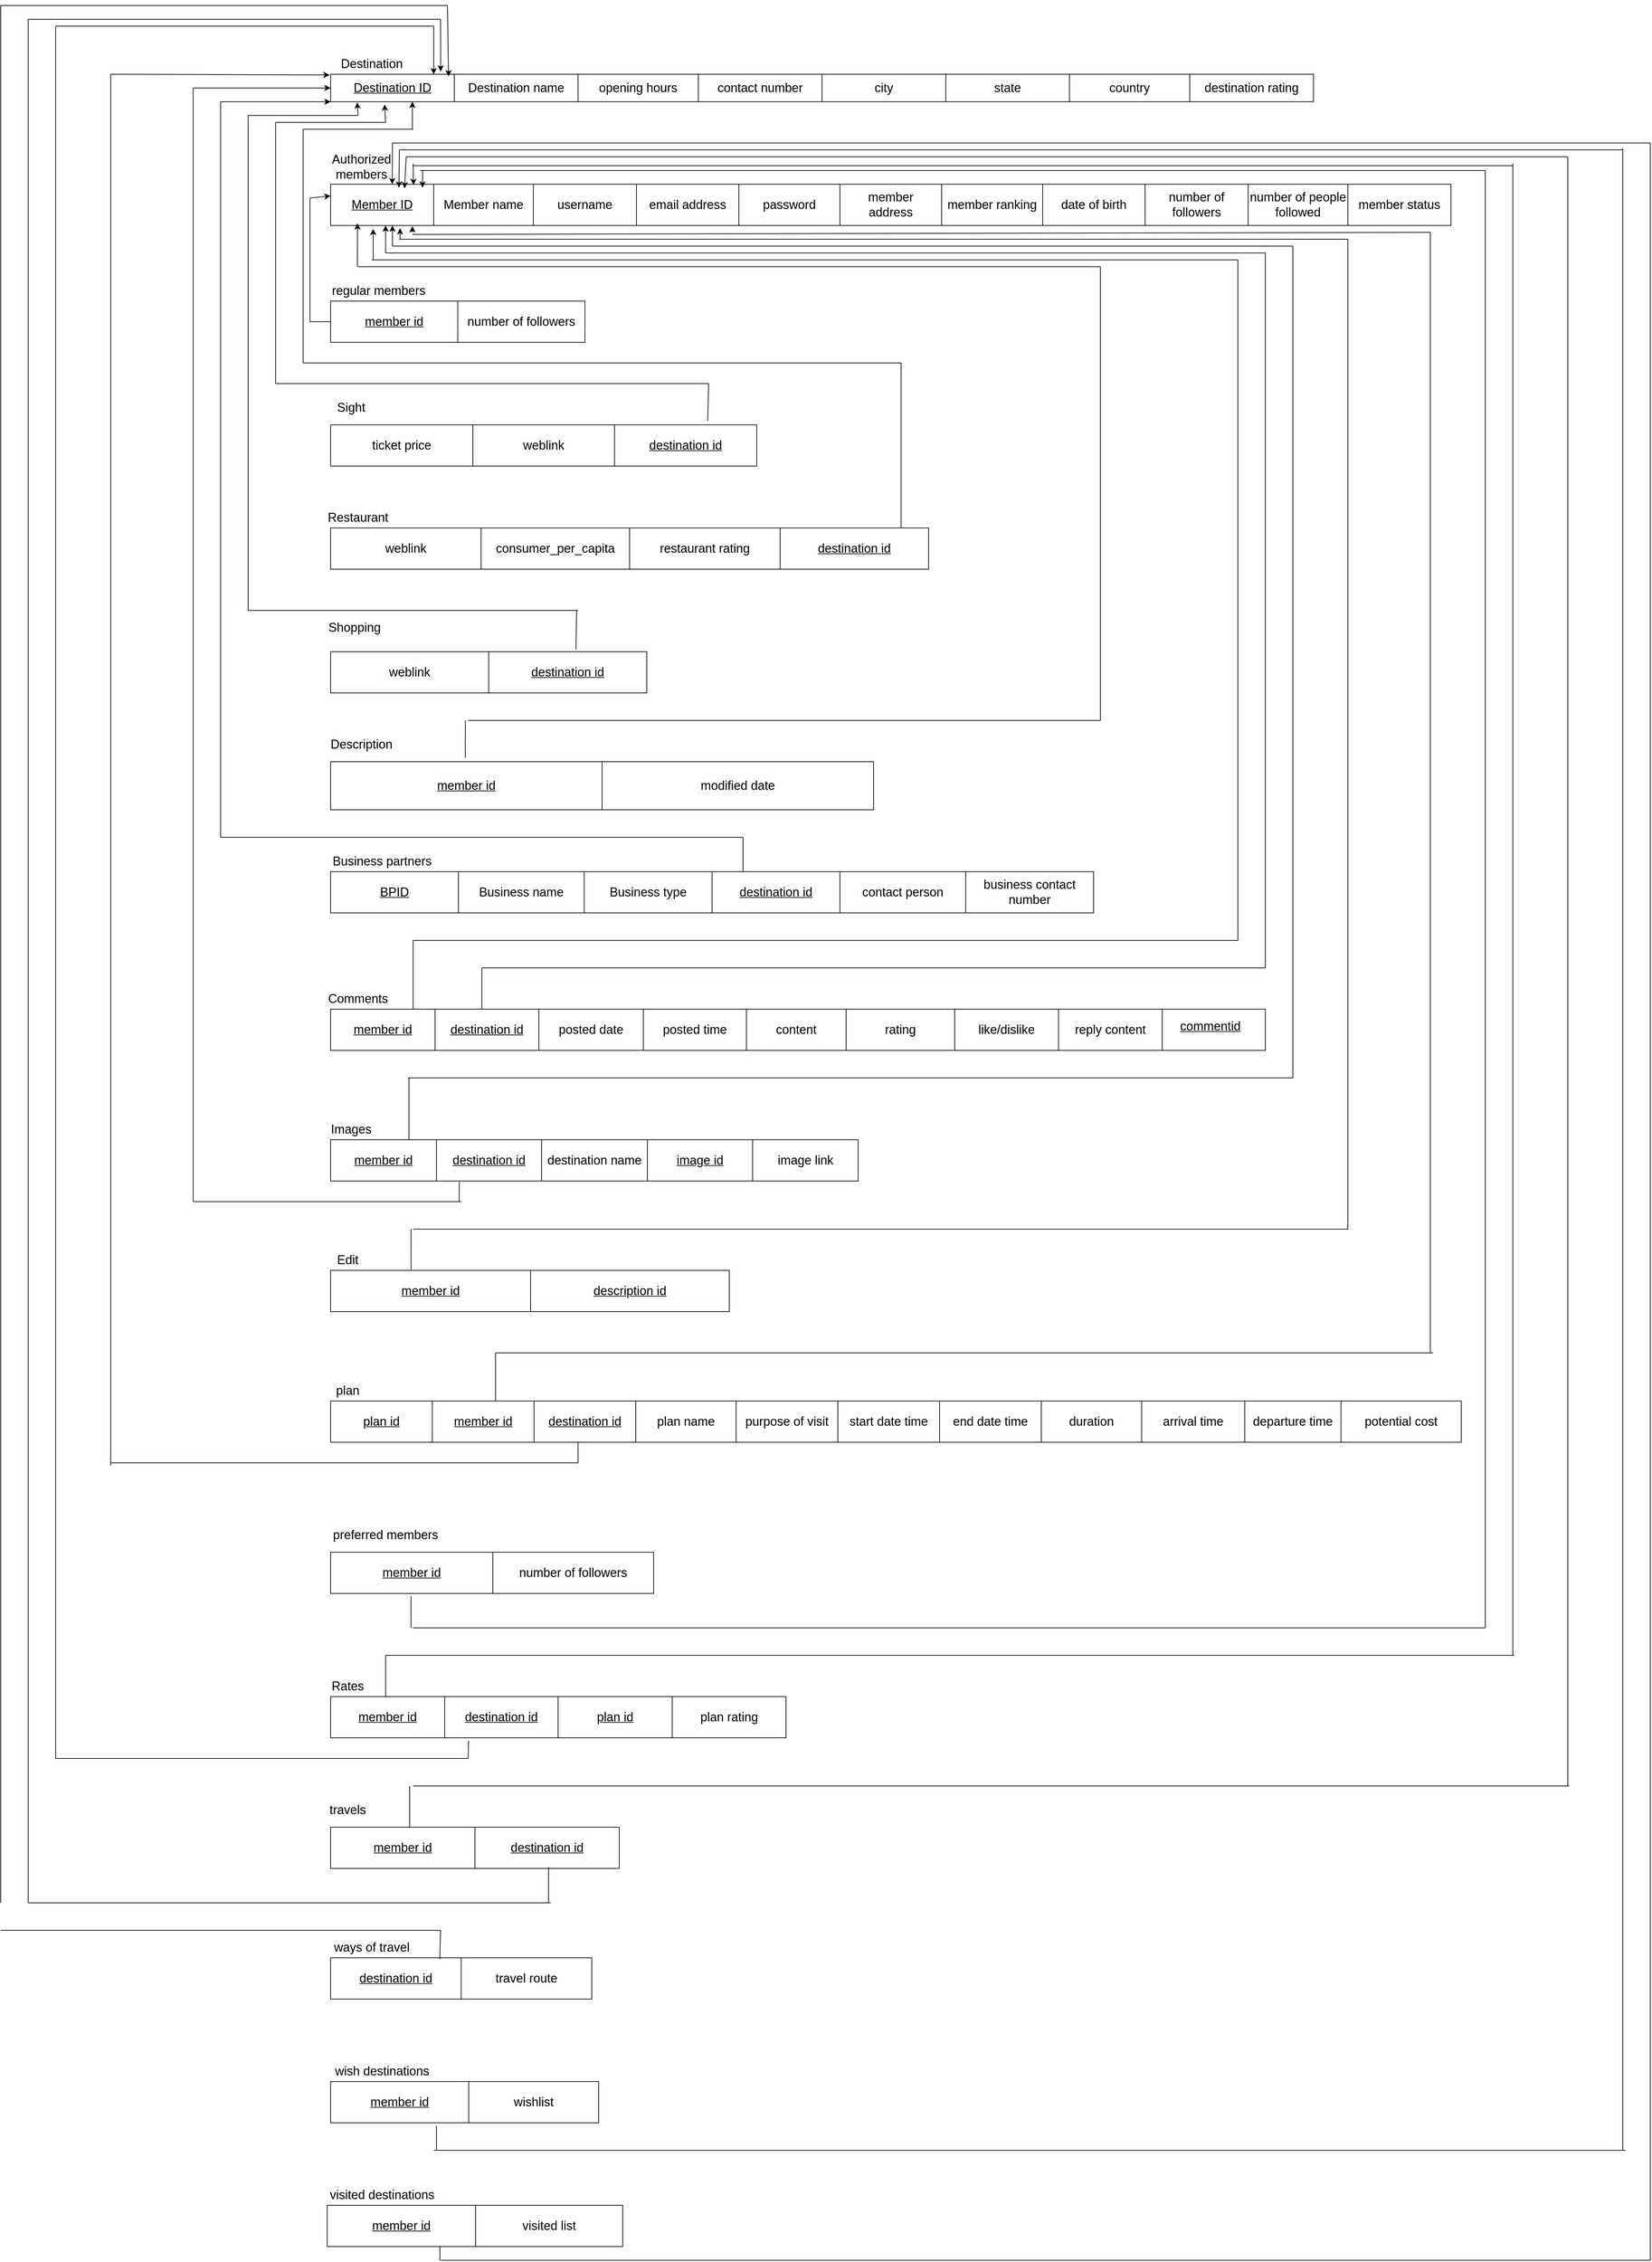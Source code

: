<mxfile version="17.4.5" type="google"><diagram id="3IS6FQpqdJFaTcAkcZWF" name="Page-1"><mxGraphModel grid="1" page="1" gridSize="10" guides="1" tooltips="1" connect="1" arrows="1" fold="1" pageScale="1" pageWidth="1100" pageHeight="850" math="0" shadow="0"><root><mxCell id="0"/><mxCell id="1" parent="0"/><mxCell id="vNvJ9mrxeF6QvJSymV4I-12" value="" style="shape=table;startSize=0;container=1;collapsible=0;childLayout=tableLayout;fontSize=18;" vertex="1" parent="1"><mxGeometry x="40" y="-220" width="1430" height="40" as="geometry"/></mxCell><mxCell id="vNvJ9mrxeF6QvJSymV4I-13" value="" style="shape=tableRow;horizontal=0;startSize=0;swimlaneHead=0;swimlaneBody=0;top=0;left=0;bottom=0;right=0;collapsible=0;dropTarget=0;fillColor=none;points=[[0,0.5],[1,0.5]];portConstraint=eastwest;fontSize=18;" vertex="1" parent="vNvJ9mrxeF6QvJSymV4I-12"><mxGeometry width="1430" height="40" as="geometry"/></mxCell><mxCell id="vNvJ9mrxeF6QvJSymV4I-14" value="&lt;u&gt;Destination ID&lt;/u&gt;" style="shape=partialRectangle;html=1;whiteSpace=wrap;connectable=0;overflow=hidden;fillColor=none;top=0;left=0;bottom=0;right=0;pointerEvents=1;fontSize=18;" vertex="1" parent="vNvJ9mrxeF6QvJSymV4I-13"><mxGeometry width="180" height="40" as="geometry"><mxRectangle width="180" height="40" as="alternateBounds"/></mxGeometry></mxCell><mxCell id="vNvJ9mrxeF6QvJSymV4I-15" value="Destination name" style="shape=partialRectangle;html=1;whiteSpace=wrap;connectable=0;overflow=hidden;fillColor=none;top=0;left=0;bottom=0;right=0;pointerEvents=1;fontSize=18;" vertex="1" parent="vNvJ9mrxeF6QvJSymV4I-13"><mxGeometry x="180" width="180" height="40" as="geometry"><mxRectangle width="180" height="40" as="alternateBounds"/></mxGeometry></mxCell><mxCell id="vNvJ9mrxeF6QvJSymV4I-16" value="opening hours" style="shape=partialRectangle;html=1;whiteSpace=wrap;connectable=0;overflow=hidden;fillColor=none;top=0;left=0;bottom=0;right=0;pointerEvents=1;fontSize=18;" vertex="1" parent="vNvJ9mrxeF6QvJSymV4I-13"><mxGeometry x="360" width="175" height="40" as="geometry"><mxRectangle width="175" height="40" as="alternateBounds"/></mxGeometry></mxCell><mxCell id="vNvJ9mrxeF6QvJSymV4I-17" value="contact number" style="shape=partialRectangle;html=1;whiteSpace=wrap;connectable=0;overflow=hidden;fillColor=none;top=0;left=0;bottom=0;right=0;pointerEvents=1;fontSize=18;" vertex="1" parent="vNvJ9mrxeF6QvJSymV4I-13"><mxGeometry x="535" width="180" height="40" as="geometry"><mxRectangle width="180" height="40" as="alternateBounds"/></mxGeometry></mxCell><mxCell id="vNvJ9mrxeF6QvJSymV4I-18" value="city" style="shape=partialRectangle;html=1;whiteSpace=wrap;connectable=0;overflow=hidden;fillColor=none;top=0;left=0;bottom=0;right=0;pointerEvents=1;fontSize=18;" vertex="1" parent="vNvJ9mrxeF6QvJSymV4I-13"><mxGeometry x="715" width="180" height="40" as="geometry"><mxRectangle width="180" height="40" as="alternateBounds"/></mxGeometry></mxCell><mxCell id="vNvJ9mrxeF6QvJSymV4I-19" value="state" style="shape=partialRectangle;html=1;whiteSpace=wrap;connectable=0;overflow=hidden;fillColor=none;top=0;left=0;bottom=0;right=0;pointerEvents=1;fontSize=18;" vertex="1" parent="vNvJ9mrxeF6QvJSymV4I-13"><mxGeometry x="895" width="180" height="40" as="geometry"><mxRectangle width="180" height="40" as="alternateBounds"/></mxGeometry></mxCell><mxCell id="vNvJ9mrxeF6QvJSymV4I-20" value="country" style="shape=partialRectangle;html=1;whiteSpace=wrap;connectable=0;overflow=hidden;fillColor=none;top=0;left=0;bottom=0;right=0;pointerEvents=1;fontSize=18;" vertex="1" parent="vNvJ9mrxeF6QvJSymV4I-13"><mxGeometry x="1075" width="175" height="40" as="geometry"><mxRectangle width="175" height="40" as="alternateBounds"/></mxGeometry></mxCell><mxCell id="vNvJ9mrxeF6QvJSymV4I-21" value="destination rating" style="shape=partialRectangle;html=1;whiteSpace=wrap;connectable=0;overflow=hidden;fillColor=none;top=0;left=0;bottom=0;right=0;pointerEvents=1;fontSize=18;" vertex="1" parent="vNvJ9mrxeF6QvJSymV4I-13"><mxGeometry x="1250" width="180" height="40" as="geometry"><mxRectangle width="180" height="40" as="alternateBounds"/></mxGeometry></mxCell><mxCell id="vNvJ9mrxeF6QvJSymV4I-30" style="edgeStyle=orthogonalEdgeStyle;rounded=0;orthogonalLoop=1;jettySize=auto;html=1;exitX=0.5;exitY=1;exitDx=0;exitDy=0;fontSize=18;" edge="1" parent="1"><mxGeometry relative="1" as="geometry"><mxPoint x="1185" y="220" as="sourcePoint"/><mxPoint x="1185" y="220" as="targetPoint"/></mxGeometry></mxCell><mxCell id="vNvJ9mrxeF6QvJSymV4I-31" value="Destination" style="text;html=1;strokeColor=none;fillColor=none;align=center;verticalAlign=middle;whiteSpace=wrap;rounded=0;fontSize=18;" vertex="1" parent="1"><mxGeometry x="70" y="-250" width="60" height="30" as="geometry"/></mxCell><mxCell id="vNvJ9mrxeF6QvJSymV4I-32" value="" style="shape=table;startSize=0;container=1;collapsible=0;childLayout=tableLayout;fontSize=18;" vertex="1" parent="1"><mxGeometry x="40" y="-60" width="1630" height="60" as="geometry"/></mxCell><mxCell id="vNvJ9mrxeF6QvJSymV4I-33" value="" style="shape=tableRow;horizontal=0;startSize=0;swimlaneHead=0;swimlaneBody=0;top=0;left=0;bottom=0;right=0;collapsible=0;dropTarget=0;fillColor=none;points=[[0,0.5],[1,0.5]];portConstraint=eastwest;fontSize=18;" vertex="1" parent="vNvJ9mrxeF6QvJSymV4I-32"><mxGeometry width="1630" height="60" as="geometry"/></mxCell><mxCell id="vNvJ9mrxeF6QvJSymV4I-34" value="&lt;u&gt;Member ID&lt;/u&gt;" style="shape=partialRectangle;html=1;whiteSpace=wrap;connectable=0;overflow=hidden;fillColor=none;top=0;left=0;bottom=0;right=0;pointerEvents=1;fontSize=18;" vertex="1" parent="vNvJ9mrxeF6QvJSymV4I-33"><mxGeometry width="150" height="60" as="geometry"><mxRectangle width="150" height="60" as="alternateBounds"/></mxGeometry></mxCell><mxCell id="vNvJ9mrxeF6QvJSymV4I-35" value="&lt;span&gt;Member name&lt;/span&gt;" style="shape=partialRectangle;html=1;whiteSpace=wrap;connectable=0;overflow=hidden;fillColor=none;top=0;left=0;bottom=0;right=0;pointerEvents=1;fontSize=18;" vertex="1" parent="vNvJ9mrxeF6QvJSymV4I-33"><mxGeometry x="150" width="145" height="60" as="geometry"><mxRectangle width="145" height="60" as="alternateBounds"/></mxGeometry></mxCell><mxCell id="vNvJ9mrxeF6QvJSymV4I-36" value="&lt;span&gt;username&lt;/span&gt;" style="shape=partialRectangle;html=1;whiteSpace=wrap;connectable=0;overflow=hidden;fillColor=none;top=0;left=0;bottom=0;right=0;pointerEvents=1;fontSize=18;" vertex="1" parent="vNvJ9mrxeF6QvJSymV4I-33"><mxGeometry x="295" width="150" height="60" as="geometry"><mxRectangle width="150" height="60" as="alternateBounds"/></mxGeometry></mxCell><mxCell id="vNvJ9mrxeF6QvJSymV4I-37" value="&lt;span&gt;email address&lt;/span&gt;" style="shape=partialRectangle;html=1;whiteSpace=wrap;connectable=0;overflow=hidden;fillColor=none;top=0;left=0;bottom=0;right=0;pointerEvents=1;fontSize=18;" vertex="1" parent="vNvJ9mrxeF6QvJSymV4I-33"><mxGeometry x="445" width="149" height="60" as="geometry"><mxRectangle width="149" height="60" as="alternateBounds"/></mxGeometry></mxCell><mxCell id="vNvJ9mrxeF6QvJSymV4I-38" value="&lt;span&gt;password&lt;/span&gt;" style="shape=partialRectangle;html=1;whiteSpace=wrap;connectable=0;overflow=hidden;fillColor=none;top=0;left=0;bottom=0;right=0;pointerEvents=1;fontSize=18;" vertex="1" parent="vNvJ9mrxeF6QvJSymV4I-33"><mxGeometry x="594" width="147" height="60" as="geometry"><mxRectangle width="147" height="60" as="alternateBounds"/></mxGeometry></mxCell><mxCell id="vNvJ9mrxeF6QvJSymV4I-39" value="&lt;span style=&quot;color: rgba(0 , 0 , 0 , 0) ; font-family: monospace ; font-size: 0px&quot;&gt;ad&lt;/span&gt;" style="shape=partialRectangle;html=1;whiteSpace=wrap;connectable=0;overflow=hidden;fillColor=none;top=0;left=0;bottom=0;right=0;pointerEvents=1;fontSize=18;" vertex="1" parent="vNvJ9mrxeF6QvJSymV4I-33"><mxGeometry x="741" width="148" height="60" as="geometry"><mxRectangle width="148" height="60" as="alternateBounds"/></mxGeometry></mxCell><mxCell id="vNvJ9mrxeF6QvJSymV4I-40" value="member ranking" style="shape=partialRectangle;html=1;whiteSpace=wrap;connectable=0;overflow=hidden;fillColor=none;top=0;left=0;bottom=0;right=0;pointerEvents=1;fontSize=18;" vertex="1" parent="vNvJ9mrxeF6QvJSymV4I-33"><mxGeometry x="889" width="147" height="60" as="geometry"><mxRectangle width="147" height="60" as="alternateBounds"/></mxGeometry></mxCell><mxCell id="vNvJ9mrxeF6QvJSymV4I-41" value="date of birth" style="shape=partialRectangle;html=1;whiteSpace=wrap;connectable=0;overflow=hidden;fillColor=none;top=0;left=0;bottom=0;right=0;pointerEvents=1;fontSize=18;" vertex="1" parent="vNvJ9mrxeF6QvJSymV4I-33"><mxGeometry x="1036" width="149" height="60" as="geometry"><mxRectangle width="149" height="60" as="alternateBounds"/></mxGeometry></mxCell><mxCell id="vNvJ9mrxeF6QvJSymV4I-42" value="number of followers" style="shape=partialRectangle;html=1;whiteSpace=wrap;connectable=0;overflow=hidden;fillColor=none;top=0;left=0;bottom=0;right=0;pointerEvents=1;fontSize=18;" vertex="1" parent="vNvJ9mrxeF6QvJSymV4I-33"><mxGeometry x="1185" width="150" height="60" as="geometry"><mxRectangle width="150" height="60" as="alternateBounds"/></mxGeometry></mxCell><mxCell id="vNvJ9mrxeF6QvJSymV4I-43" value="number of people followed" style="shape=partialRectangle;html=1;whiteSpace=wrap;connectable=0;overflow=hidden;fillColor=none;top=0;left=0;bottom=0;right=0;pointerEvents=1;fontSize=18;" vertex="1" parent="vNvJ9mrxeF6QvJSymV4I-33"><mxGeometry x="1335" width="145" height="60" as="geometry"><mxRectangle width="145" height="60" as="alternateBounds"/></mxGeometry></mxCell><mxCell id="vNvJ9mrxeF6QvJSymV4I-44" value="member status" style="shape=partialRectangle;html=1;whiteSpace=wrap;connectable=0;overflow=hidden;fillColor=none;top=0;left=0;bottom=0;right=0;pointerEvents=1;fontSize=18;" vertex="1" parent="vNvJ9mrxeF6QvJSymV4I-33"><mxGeometry x="1480" width="150" height="60" as="geometry"><mxRectangle width="150" height="60" as="alternateBounds"/></mxGeometry></mxCell><mxCell id="vNvJ9mrxeF6QvJSymV4I-62" value="Sight" style="text;html=1;strokeColor=none;fillColor=none;align=center;verticalAlign=middle;whiteSpace=wrap;rounded=0;fontSize=18;" vertex="1" parent="1"><mxGeometry x="40" y="250" width="60" height="30" as="geometry"/></mxCell><mxCell id="vNvJ9mrxeF6QvJSymV4I-70" value="Restaurant" style="text;html=1;strokeColor=none;fillColor=none;align=center;verticalAlign=middle;whiteSpace=wrap;rounded=0;fontSize=18;" vertex="1" parent="1"><mxGeometry x="50" y="410" width="60" height="30" as="geometry"/></mxCell><mxCell id="vNvJ9mrxeF6QvJSymV4I-76" value="Shopping" style="text;html=1;strokeColor=none;fillColor=none;align=center;verticalAlign=middle;whiteSpace=wrap;rounded=0;fontSize=18;" vertex="1" parent="1"><mxGeometry x="45" y="570" width="60" height="30" as="geometry"/></mxCell><mxCell id="vNvJ9mrxeF6QvJSymV4I-86" value="Business partners" style="text;html=1;strokeColor=none;fillColor=none;align=center;verticalAlign=middle;whiteSpace=wrap;rounded=0;fontSize=18;" vertex="1" parent="1"><mxGeometry x="30" y="910" width="170" height="30" as="geometry"/></mxCell><mxCell id="vNvJ9mrxeF6QvJSymV4I-99" value="Comments" style="text;html=1;strokeColor=none;fillColor=none;align=center;verticalAlign=middle;whiteSpace=wrap;rounded=0;fontSize=18;" vertex="1" parent="1"><mxGeometry x="50" y="1110" width="60" height="30" as="geometry"/></mxCell><mxCell id="vNvJ9mrxeF6QvJSymV4I-108" value="" style="shape=table;startSize=0;container=1;collapsible=0;childLayout=tableLayout;fontSize=18;" vertex="1" parent="1"><mxGeometry x="40" y="1330" width="767.5" height="60" as="geometry"/></mxCell><mxCell id="vNvJ9mrxeF6QvJSymV4I-109" value="" style="shape=tableRow;horizontal=0;startSize=0;swimlaneHead=0;swimlaneBody=0;top=0;left=0;bottom=0;right=0;collapsible=0;dropTarget=0;fillColor=none;points=[[0,0.5],[1,0.5]];portConstraint=eastwest;fontSize=18;" vertex="1" parent="vNvJ9mrxeF6QvJSymV4I-108"><mxGeometry width="767.5" height="60" as="geometry"/></mxCell><mxCell id="vNvJ9mrxeF6QvJSymV4I-110" value="&lt;u&gt;member id&lt;/u&gt;" style="shape=partialRectangle;html=1;whiteSpace=wrap;connectable=0;overflow=hidden;fillColor=none;top=0;left=0;bottom=0;right=0;pointerEvents=1;fontSize=18;" vertex="1" parent="vNvJ9mrxeF6QvJSymV4I-109"><mxGeometry width="154" height="60" as="geometry"><mxRectangle width="154" height="60" as="alternateBounds"/></mxGeometry></mxCell><mxCell id="vNvJ9mrxeF6QvJSymV4I-111" value="&lt;u&gt;destination id&lt;/u&gt;" style="shape=partialRectangle;html=1;whiteSpace=wrap;connectable=0;overflow=hidden;fillColor=none;top=0;left=0;bottom=0;right=0;pointerEvents=1;fontSize=18;" vertex="1" parent="vNvJ9mrxeF6QvJSymV4I-109"><mxGeometry x="154" width="153" height="60" as="geometry"><mxRectangle width="153" height="60" as="alternateBounds"/></mxGeometry></mxCell><mxCell id="vNvJ9mrxeF6QvJSymV4I-112" value="destination name" style="shape=partialRectangle;html=1;whiteSpace=wrap;connectable=0;overflow=hidden;fillColor=none;top=0;left=0;bottom=0;right=0;pointerEvents=1;fontSize=18;" vertex="1" parent="vNvJ9mrxeF6QvJSymV4I-109"><mxGeometry x="307" width="154" height="60" as="geometry"><mxRectangle width="154" height="60" as="alternateBounds"/></mxGeometry></mxCell><mxCell id="vNvJ9mrxeF6QvJSymV4I-113" value="&lt;u&gt;image id&lt;/u&gt;" style="shape=partialRectangle;html=1;whiteSpace=wrap;connectable=0;overflow=hidden;fillColor=none;top=0;left=0;bottom=0;right=0;pointerEvents=1;fontSize=18;" vertex="1" parent="vNvJ9mrxeF6QvJSymV4I-109"><mxGeometry x="461" width="153" height="60" as="geometry"><mxRectangle width="153" height="60" as="alternateBounds"/></mxGeometry></mxCell><mxCell id="vNvJ9mrxeF6QvJSymV4I-114" value="image link" style="shape=partialRectangle;html=1;whiteSpace=wrap;connectable=0;overflow=hidden;fillColor=none;top=0;left=0;bottom=0;right=0;pointerEvents=1;fontSize=18;" vertex="1" parent="vNvJ9mrxeF6QvJSymV4I-109"><mxGeometry x="614" width="154" height="60" as="geometry"><mxRectangle width="154" height="60" as="alternateBounds"/></mxGeometry></mxCell><mxCell id="vNvJ9mrxeF6QvJSymV4I-115" value="Images" style="text;html=1;strokeColor=none;fillColor=none;align=center;verticalAlign=middle;whiteSpace=wrap;rounded=0;fontSize=18;" vertex="1" parent="1"><mxGeometry x="25" y="1300" width="90" height="30" as="geometry"/></mxCell><mxCell id="vNvJ9mrxeF6QvJSymV4I-122" value="Edit" style="text;html=1;strokeColor=none;fillColor=none;align=center;verticalAlign=middle;whiteSpace=wrap;rounded=0;fontSize=18;" vertex="1" parent="1"><mxGeometry x="35" y="1490" width="60" height="30" as="geometry"/></mxCell><mxCell id="juRkEeKz_-Gcc_0Dnrdy-11" value="&lt;font style=&quot;font-size: 18px&quot;&gt;preferred members&lt;/font&gt;" style="text;html=1;strokeColor=none;fillColor=none;align=center;verticalAlign=middle;whiteSpace=wrap;rounded=0;" vertex="1" parent="1"><mxGeometry x="35" y="1890" width="170" height="30" as="geometry"/></mxCell><mxCell id="juRkEeKz_-Gcc_0Dnrdy-12" value="plan" style="text;html=1;strokeColor=none;fillColor=none;align=center;verticalAlign=middle;whiteSpace=wrap;rounded=0;fontSize=18;" vertex="1" parent="1"><mxGeometry x="35" y="1680" width="60" height="30" as="geometry"/></mxCell><mxCell id="juRkEeKz_-Gcc_0Dnrdy-18" value="" style="shape=table;startSize=0;container=1;collapsible=0;childLayout=tableLayout;fontSize=18;" vertex="1" parent="1"><mxGeometry x="40" y="1710" width="1180" height="60" as="geometry"/></mxCell><mxCell id="juRkEeKz_-Gcc_0Dnrdy-19" value="" style="shape=tableRow;horizontal=0;startSize=0;swimlaneHead=0;swimlaneBody=0;top=0;left=0;bottom=0;right=0;collapsible=0;dropTarget=0;fillColor=none;points=[[0,0.5],[1,0.5]];portConstraint=eastwest;fontSize=18;" vertex="1" parent="juRkEeKz_-Gcc_0Dnrdy-18"><mxGeometry width="1180" height="60" as="geometry"/></mxCell><mxCell id="juRkEeKz_-Gcc_0Dnrdy-20" value="&lt;u&gt;plan id&lt;/u&gt;" style="shape=partialRectangle;html=1;whiteSpace=wrap;connectable=0;overflow=hidden;fillColor=none;top=0;left=0;bottom=0;right=0;pointerEvents=1;fontSize=18;" vertex="1" parent="juRkEeKz_-Gcc_0Dnrdy-19"><mxGeometry width="148" height="60" as="geometry"><mxRectangle width="148" height="60" as="alternateBounds"/></mxGeometry></mxCell><mxCell id="juRkEeKz_-Gcc_0Dnrdy-21" value="&lt;u&gt;member id&lt;/u&gt;" style="shape=partialRectangle;html=1;whiteSpace=wrap;connectable=0;overflow=hidden;fillColor=none;top=0;left=0;bottom=0;right=0;pointerEvents=1;fontSize=18;" vertex="1" parent="juRkEeKz_-Gcc_0Dnrdy-19"><mxGeometry x="148" width="148" height="60" as="geometry"><mxRectangle width="148" height="60" as="alternateBounds"/></mxGeometry></mxCell><mxCell id="juRkEeKz_-Gcc_0Dnrdy-22" value="&lt;u&gt;destination id&lt;/u&gt;" style="shape=partialRectangle;html=1;whiteSpace=wrap;connectable=0;overflow=hidden;fillColor=none;top=0;left=0;bottom=0;right=0;pointerEvents=1;fontSize=18;" vertex="1" parent="juRkEeKz_-Gcc_0Dnrdy-19"><mxGeometry x="296" width="148" height="60" as="geometry"><mxRectangle width="148" height="60" as="alternateBounds"/></mxGeometry></mxCell><mxCell id="juRkEeKz_-Gcc_0Dnrdy-23" value="plan name" style="shape=partialRectangle;html=1;whiteSpace=wrap;connectable=0;overflow=hidden;fillColor=none;top=0;left=0;bottom=0;right=0;pointerEvents=1;fontSize=18;" vertex="1" parent="juRkEeKz_-Gcc_0Dnrdy-19"><mxGeometry x="444" width="146" height="60" as="geometry"><mxRectangle width="146" height="60" as="alternateBounds"/></mxGeometry></mxCell><mxCell id="juRkEeKz_-Gcc_0Dnrdy-24" value="purpose of visit" style="shape=partialRectangle;html=1;whiteSpace=wrap;connectable=0;overflow=hidden;fillColor=none;top=0;left=0;bottom=0;right=0;pointerEvents=1;fontSize=18;" vertex="1" parent="juRkEeKz_-Gcc_0Dnrdy-19"><mxGeometry x="590" width="148" height="60" as="geometry"><mxRectangle width="148" height="60" as="alternateBounds"/></mxGeometry></mxCell><mxCell id="juRkEeKz_-Gcc_0Dnrdy-25" value="start date time" style="shape=partialRectangle;html=1;whiteSpace=wrap;connectable=0;overflow=hidden;fillColor=none;top=0;left=0;bottom=0;right=0;pointerEvents=1;fontSize=18;" vertex="1" parent="juRkEeKz_-Gcc_0Dnrdy-19"><mxGeometry x="738" width="148" height="60" as="geometry"><mxRectangle width="148" height="60" as="alternateBounds"/></mxGeometry></mxCell><mxCell id="juRkEeKz_-Gcc_0Dnrdy-26" value="end date time" style="shape=partialRectangle;html=1;whiteSpace=wrap;connectable=0;overflow=hidden;fillColor=none;top=0;left=0;bottom=0;right=0;pointerEvents=1;fontSize=18;" vertex="1" parent="juRkEeKz_-Gcc_0Dnrdy-19"><mxGeometry x="886" width="148" height="60" as="geometry"><mxRectangle width="148" height="60" as="alternateBounds"/></mxGeometry></mxCell><mxCell id="juRkEeKz_-Gcc_0Dnrdy-27" value="duration" style="shape=partialRectangle;html=1;whiteSpace=wrap;connectable=0;overflow=hidden;fillColor=none;top=0;left=0;bottom=0;right=0;pointerEvents=1;fontSize=18;" vertex="1" parent="juRkEeKz_-Gcc_0Dnrdy-19"><mxGeometry x="1034" width="146" height="60" as="geometry"><mxRectangle width="146" height="60" as="alternateBounds"/></mxGeometry></mxCell><mxCell id="juRkEeKz_-Gcc_0Dnrdy-33" value="Rates" style="text;html=1;strokeColor=none;fillColor=none;align=center;verticalAlign=middle;whiteSpace=wrap;rounded=0;fontSize=18;" vertex="1" parent="1"><mxGeometry x="35" y="2110" width="60" height="30" as="geometry"/></mxCell><mxCell id="juRkEeKz_-Gcc_0Dnrdy-34" value="" style="shape=table;startSize=0;container=1;collapsible=0;childLayout=tableLayout;fontSize=18;" vertex="1" parent="1"><mxGeometry x="40" y="2140" width="662.5" height="60" as="geometry"/></mxCell><mxCell id="juRkEeKz_-Gcc_0Dnrdy-35" value="" style="shape=tableRow;horizontal=0;startSize=0;swimlaneHead=0;swimlaneBody=0;top=0;left=0;bottom=0;right=0;collapsible=0;dropTarget=0;fillColor=none;points=[[0,0.5],[1,0.5]];portConstraint=eastwest;fontSize=18;" vertex="1" parent="juRkEeKz_-Gcc_0Dnrdy-34"><mxGeometry width="662.5" height="60" as="geometry"/></mxCell><mxCell id="juRkEeKz_-Gcc_0Dnrdy-36" value="&lt;u&gt;member id&lt;/u&gt;" style="shape=partialRectangle;html=1;whiteSpace=wrap;connectable=0;overflow=hidden;fillColor=none;top=0;left=0;bottom=0;right=0;pointerEvents=1;fontSize=18;" vertex="1" parent="juRkEeKz_-Gcc_0Dnrdy-35"><mxGeometry width="166" height="60" as="geometry"><mxRectangle width="166" height="60" as="alternateBounds"/></mxGeometry></mxCell><mxCell id="juRkEeKz_-Gcc_0Dnrdy-37" value="&lt;u&gt;destination id&lt;/u&gt;" style="shape=partialRectangle;html=1;whiteSpace=wrap;connectable=0;overflow=hidden;fillColor=none;top=0;left=0;bottom=0;right=0;pointerEvents=1;fontSize=18;" vertex="1" parent="juRkEeKz_-Gcc_0Dnrdy-35"><mxGeometry x="166" width="165" height="60" as="geometry"><mxRectangle width="165" height="60" as="alternateBounds"/></mxGeometry></mxCell><mxCell id="juRkEeKz_-Gcc_0Dnrdy-38" value="&lt;u&gt;plan id&lt;/u&gt;" style="shape=partialRectangle;html=1;whiteSpace=wrap;connectable=0;overflow=hidden;fillColor=none;top=0;left=0;bottom=0;right=0;pointerEvents=1;fontSize=18;" vertex="1" parent="juRkEeKz_-Gcc_0Dnrdy-35"><mxGeometry x="331" width="166" height="60" as="geometry"><mxRectangle width="166" height="60" as="alternateBounds"/></mxGeometry></mxCell><mxCell id="juRkEeKz_-Gcc_0Dnrdy-39" value="plan rating" style="shape=partialRectangle;html=1;whiteSpace=wrap;connectable=0;overflow=hidden;fillColor=none;top=0;left=0;bottom=0;right=0;pointerEvents=1;fontSize=18;" vertex="1" parent="juRkEeKz_-Gcc_0Dnrdy-35"><mxGeometry x="497" width="166" height="60" as="geometry"><mxRectangle width="166" height="60" as="alternateBounds"/></mxGeometry></mxCell><mxCell id="juRkEeKz_-Gcc_0Dnrdy-40" value="" style="shape=table;startSize=0;container=1;collapsible=0;childLayout=tableLayout;fontSize=18;" vertex="1" parent="1"><mxGeometry x="40" y="2330" width="420" height="60" as="geometry"/></mxCell><mxCell id="juRkEeKz_-Gcc_0Dnrdy-41" value="" style="shape=tableRow;horizontal=0;startSize=0;swimlaneHead=0;swimlaneBody=0;top=0;left=0;bottom=0;right=0;collapsible=0;dropTarget=0;fillColor=none;points=[[0,0.5],[1,0.5]];portConstraint=eastwest;fontSize=18;" vertex="1" parent="juRkEeKz_-Gcc_0Dnrdy-40"><mxGeometry width="420" height="60" as="geometry"/></mxCell><mxCell id="juRkEeKz_-Gcc_0Dnrdy-42" value="&lt;u&gt;member id&lt;/u&gt;" style="shape=partialRectangle;html=1;whiteSpace=wrap;connectable=0;overflow=hidden;fillColor=none;top=0;left=0;bottom=0;right=0;pointerEvents=1;fontSize=18;" vertex="1" parent="juRkEeKz_-Gcc_0Dnrdy-41"><mxGeometry width="210" height="60" as="geometry"><mxRectangle width="210" height="60" as="alternateBounds"/></mxGeometry></mxCell><mxCell id="juRkEeKz_-Gcc_0Dnrdy-43" value="&lt;u&gt;destination id&lt;/u&gt;" style="shape=partialRectangle;html=1;whiteSpace=wrap;connectable=0;overflow=hidden;fillColor=none;top=0;left=0;bottom=0;right=0;pointerEvents=1;fontSize=18;" vertex="1" parent="juRkEeKz_-Gcc_0Dnrdy-41"><mxGeometry x="210" width="210" height="60" as="geometry"><mxRectangle width="210" height="60" as="alternateBounds"/></mxGeometry></mxCell><mxCell id="juRkEeKz_-Gcc_0Dnrdy-44" value="travels" style="text;html=1;strokeColor=none;fillColor=none;align=center;verticalAlign=middle;whiteSpace=wrap;rounded=0;fontSize=18;" vertex="1" parent="1"><mxGeometry x="35" y="2290" width="60" height="30" as="geometry"/></mxCell><mxCell id="juRkEeKz_-Gcc_0Dnrdy-45" value="" style="shape=table;startSize=0;container=1;collapsible=0;childLayout=tableLayout;fontSize=18;" vertex="1" parent="1"><mxGeometry x="40" y="2520" width="380" height="60" as="geometry"/></mxCell><mxCell id="juRkEeKz_-Gcc_0Dnrdy-46" value="" style="shape=tableRow;horizontal=0;startSize=0;swimlaneHead=0;swimlaneBody=0;top=0;left=0;bottom=0;right=0;collapsible=0;dropTarget=0;fillColor=none;points=[[0,0.5],[1,0.5]];portConstraint=eastwest;fontSize=18;" vertex="1" parent="juRkEeKz_-Gcc_0Dnrdy-45"><mxGeometry width="380" height="60" as="geometry"/></mxCell><mxCell id="juRkEeKz_-Gcc_0Dnrdy-47" value="&lt;u&gt;destination id&lt;/u&gt;" style="shape=partialRectangle;html=1;whiteSpace=wrap;connectable=0;overflow=hidden;fillColor=none;top=0;left=0;bottom=0;right=0;pointerEvents=1;fontSize=18;" vertex="1" parent="juRkEeKz_-Gcc_0Dnrdy-46"><mxGeometry width="190" height="60" as="geometry"><mxRectangle width="190" height="60" as="alternateBounds"/></mxGeometry></mxCell><mxCell id="juRkEeKz_-Gcc_0Dnrdy-48" value="travel route" style="shape=partialRectangle;html=1;whiteSpace=wrap;connectable=0;overflow=hidden;fillColor=none;top=0;left=0;bottom=0;right=0;pointerEvents=1;fontSize=18;" vertex="1" parent="juRkEeKz_-Gcc_0Dnrdy-46"><mxGeometry x="190" width="190" height="60" as="geometry"><mxRectangle width="190" height="60" as="alternateBounds"/></mxGeometry></mxCell><mxCell id="juRkEeKz_-Gcc_0Dnrdy-49" value="" style="shape=table;startSize=0;container=1;collapsible=0;childLayout=tableLayout;fontSize=18;" vertex="1" parent="1"><mxGeometry x="40" y="2700" width="390" height="60" as="geometry"/></mxCell><mxCell id="juRkEeKz_-Gcc_0Dnrdy-50" value="" style="shape=tableRow;horizontal=0;startSize=0;swimlaneHead=0;swimlaneBody=0;top=0;left=0;bottom=0;right=0;collapsible=0;dropTarget=0;fillColor=none;points=[[0,0.5],[1,0.5]];portConstraint=eastwest;fontSize=18;" vertex="1" parent="juRkEeKz_-Gcc_0Dnrdy-49"><mxGeometry width="390" height="60" as="geometry"/></mxCell><mxCell id="juRkEeKz_-Gcc_0Dnrdy-51" value="&lt;u&gt;member id&lt;/u&gt;" style="shape=partialRectangle;html=1;whiteSpace=wrap;connectable=0;overflow=hidden;fillColor=none;top=0;left=0;bottom=0;right=0;pointerEvents=1;fontSize=18;" vertex="1" parent="juRkEeKz_-Gcc_0Dnrdy-50"><mxGeometry width="201" height="60" as="geometry"><mxRectangle width="201" height="60" as="alternateBounds"/></mxGeometry></mxCell><mxCell id="juRkEeKz_-Gcc_0Dnrdy-52" value="wishlist" style="shape=partialRectangle;html=1;whiteSpace=wrap;connectable=0;overflow=hidden;fillColor=none;top=0;left=0;bottom=0;right=0;pointerEvents=1;fontSize=18;" vertex="1" parent="juRkEeKz_-Gcc_0Dnrdy-50"><mxGeometry x="201" width="189" height="60" as="geometry"><mxRectangle width="189" height="60" as="alternateBounds"/></mxGeometry></mxCell><mxCell id="juRkEeKz_-Gcc_0Dnrdy-53" value="" style="shape=table;startSize=0;container=1;collapsible=0;childLayout=tableLayout;fontSize=18;" vertex="1" parent="1"><mxGeometry x="35" y="2880" width="430" height="60" as="geometry"/></mxCell><mxCell id="juRkEeKz_-Gcc_0Dnrdy-54" value="" style="shape=tableRow;horizontal=0;startSize=0;swimlaneHead=0;swimlaneBody=0;top=0;left=0;bottom=0;right=0;collapsible=0;dropTarget=0;fillColor=none;points=[[0,0.5],[1,0.5]];portConstraint=eastwest;fontSize=18;" vertex="1" parent="juRkEeKz_-Gcc_0Dnrdy-53"><mxGeometry width="430" height="60" as="geometry"/></mxCell><mxCell id="juRkEeKz_-Gcc_0Dnrdy-55" value="&lt;u&gt;member id&lt;/u&gt;" style="shape=partialRectangle;html=1;whiteSpace=wrap;connectable=0;overflow=hidden;fillColor=none;top=0;left=0;bottom=0;right=0;pointerEvents=1;fontSize=18;" vertex="1" parent="juRkEeKz_-Gcc_0Dnrdy-54"><mxGeometry width="216" height="60" as="geometry"><mxRectangle width="216" height="60" as="alternateBounds"/></mxGeometry></mxCell><mxCell id="juRkEeKz_-Gcc_0Dnrdy-56" value="visited list" style="shape=partialRectangle;html=1;whiteSpace=wrap;connectable=0;overflow=hidden;fillColor=none;top=0;left=0;bottom=0;right=0;pointerEvents=1;fontSize=18;" vertex="1" parent="juRkEeKz_-Gcc_0Dnrdy-54"><mxGeometry x="216" width="214" height="60" as="geometry"><mxRectangle width="214" height="60" as="alternateBounds"/></mxGeometry></mxCell><mxCell id="juRkEeKz_-Gcc_0Dnrdy-57" value="ways of travel" style="text;html=1;strokeColor=none;fillColor=none;align=center;verticalAlign=middle;whiteSpace=wrap;rounded=0;fontSize=18;" vertex="1" parent="1"><mxGeometry x="30" y="2490" width="140" height="30" as="geometry"/></mxCell><mxCell id="juRkEeKz_-Gcc_0Dnrdy-58" value="wish destinations" style="text;html=1;strokeColor=none;fillColor=none;align=center;verticalAlign=middle;whiteSpace=wrap;rounded=0;fontSize=18;" vertex="1" parent="1"><mxGeometry x="35" y="2670" width="160" height="30" as="geometry"/></mxCell><mxCell id="juRkEeKz_-Gcc_0Dnrdy-60" value="visited destinations" style="text;html=1;strokeColor=none;fillColor=none;align=center;verticalAlign=middle;whiteSpace=wrap;rounded=0;fontSize=18;" vertex="1" parent="1"><mxGeometry x="30" y="2850" width="170" height="30" as="geometry"/></mxCell><mxCell id="juRkEeKz_-Gcc_0Dnrdy-61" value="" style="shape=table;startSize=0;container=1;collapsible=0;childLayout=tableLayout;fontSize=18;" vertex="1" parent="1"><mxGeometry x="40" y="1140" width="1210" height="60" as="geometry"/></mxCell><mxCell id="juRkEeKz_-Gcc_0Dnrdy-62" value="" style="shape=tableRow;horizontal=0;startSize=0;swimlaneHead=0;swimlaneBody=0;top=0;left=0;bottom=0;right=0;collapsible=0;dropTarget=0;fillColor=none;points=[[0,0.5],[1,0.5]];portConstraint=eastwest;fontSize=18;" vertex="1" parent="juRkEeKz_-Gcc_0Dnrdy-61"><mxGeometry width="1210" height="60" as="geometry"/></mxCell><mxCell id="juRkEeKz_-Gcc_0Dnrdy-63" value="&lt;u&gt;member id&lt;/u&gt;" style="shape=partialRectangle;html=1;whiteSpace=wrap;connectable=0;overflow=hidden;fillColor=none;top=0;left=0;bottom=0;right=0;pointerEvents=1;fontSize=18;" vertex="1" parent="juRkEeKz_-Gcc_0Dnrdy-62"><mxGeometry width="152" height="60" as="geometry"><mxRectangle width="152" height="60" as="alternateBounds"/></mxGeometry></mxCell><mxCell id="juRkEeKz_-Gcc_0Dnrdy-64" value="&lt;u&gt;destination id&lt;/u&gt;" style="shape=partialRectangle;html=1;whiteSpace=wrap;connectable=0;overflow=hidden;fillColor=none;top=0;left=0;bottom=0;right=0;pointerEvents=1;fontSize=18;" vertex="1" parent="juRkEeKz_-Gcc_0Dnrdy-62"><mxGeometry x="152" width="151" height="60" as="geometry"><mxRectangle width="151" height="60" as="alternateBounds"/></mxGeometry></mxCell><mxCell id="juRkEeKz_-Gcc_0Dnrdy-65" value="posted date" style="shape=partialRectangle;html=1;whiteSpace=wrap;connectable=0;overflow=hidden;fillColor=none;top=0;left=0;bottom=0;right=0;pointerEvents=1;fontSize=18;" vertex="1" parent="juRkEeKz_-Gcc_0Dnrdy-62"><mxGeometry x="303" width="152" height="60" as="geometry"><mxRectangle width="152" height="60" as="alternateBounds"/></mxGeometry></mxCell><mxCell id="juRkEeKz_-Gcc_0Dnrdy-66" value="posted time" style="shape=partialRectangle;html=1;whiteSpace=wrap;connectable=0;overflow=hidden;fillColor=none;top=0;left=0;bottom=0;right=0;pointerEvents=1;fontSize=18;" vertex="1" parent="juRkEeKz_-Gcc_0Dnrdy-62"><mxGeometry x="455" width="150" height="60" as="geometry"><mxRectangle width="150" height="60" as="alternateBounds"/></mxGeometry></mxCell><mxCell id="juRkEeKz_-Gcc_0Dnrdy-67" value="content" style="shape=partialRectangle;html=1;whiteSpace=wrap;connectable=0;overflow=hidden;fillColor=none;top=0;left=0;bottom=0;right=0;pointerEvents=1;fontSize=18;" vertex="1" parent="juRkEeKz_-Gcc_0Dnrdy-62"><mxGeometry x="605" width="145" height="60" as="geometry"><mxRectangle width="145" height="60" as="alternateBounds"/></mxGeometry></mxCell><mxCell id="juRkEeKz_-Gcc_0Dnrdy-68" value="rating" style="shape=partialRectangle;html=1;whiteSpace=wrap;connectable=0;overflow=hidden;fillColor=none;top=0;left=0;bottom=0;right=0;pointerEvents=1;fontSize=18;" vertex="1" parent="juRkEeKz_-Gcc_0Dnrdy-62"><mxGeometry x="750" width="158" height="60" as="geometry"><mxRectangle width="158" height="60" as="alternateBounds"/></mxGeometry></mxCell><mxCell id="juRkEeKz_-Gcc_0Dnrdy-69" value="like/dislike" style="shape=partialRectangle;html=1;whiteSpace=wrap;connectable=0;overflow=hidden;fillColor=none;top=0;left=0;bottom=0;right=0;pointerEvents=1;fontSize=18;" vertex="1" parent="juRkEeKz_-Gcc_0Dnrdy-62"><mxGeometry x="908" width="151" height="60" as="geometry"><mxRectangle width="151" height="60" as="alternateBounds"/></mxGeometry></mxCell><mxCell id="juRkEeKz_-Gcc_0Dnrdy-70" value="reply content" style="shape=partialRectangle;html=1;whiteSpace=wrap;connectable=0;overflow=hidden;fillColor=none;top=0;left=0;bottom=0;right=0;pointerEvents=1;fontSize=18;" vertex="1" parent="juRkEeKz_-Gcc_0Dnrdy-62"><mxGeometry x="1059" width="151" height="60" as="geometry"><mxRectangle width="151" height="60" as="alternateBounds"/></mxGeometry></mxCell><mxCell id="juRkEeKz_-Gcc_0Dnrdy-71" value="" style="shape=table;startSize=0;container=1;collapsible=0;childLayout=tableLayout;fontSize=18;" vertex="1" parent="1"><mxGeometry x="40" y="1930" width="470" height="60" as="geometry"/></mxCell><mxCell id="juRkEeKz_-Gcc_0Dnrdy-72" value="" style="shape=tableRow;horizontal=0;startSize=0;swimlaneHead=0;swimlaneBody=0;top=0;left=0;bottom=0;right=0;collapsible=0;dropTarget=0;fillColor=none;points=[[0,0.5],[1,0.5]];portConstraint=eastwest;fontSize=18;" vertex="1" parent="juRkEeKz_-Gcc_0Dnrdy-71"><mxGeometry width="470" height="60" as="geometry"/></mxCell><mxCell id="juRkEeKz_-Gcc_0Dnrdy-73" value="&lt;u&gt;member id&lt;/u&gt;" style="shape=partialRectangle;html=1;whiteSpace=wrap;connectable=0;overflow=hidden;fillColor=none;top=0;left=0;bottom=0;right=0;pointerEvents=1;fontSize=18;" vertex="1" parent="juRkEeKz_-Gcc_0Dnrdy-72"><mxGeometry width="236" height="60" as="geometry"><mxRectangle width="236" height="60" as="alternateBounds"/></mxGeometry></mxCell><mxCell id="juRkEeKz_-Gcc_0Dnrdy-74" value="number of followers" style="shape=partialRectangle;html=1;whiteSpace=wrap;connectable=0;overflow=hidden;fillColor=none;top=0;left=0;bottom=0;right=0;pointerEvents=1;fontSize=18;" vertex="1" parent="juRkEeKz_-Gcc_0Dnrdy-72"><mxGeometry x="236" width="234" height="60" as="geometry"><mxRectangle width="234" height="60" as="alternateBounds"/></mxGeometry></mxCell><mxCell id="juRkEeKz_-Gcc_0Dnrdy-75" value="" style="shape=table;startSize=0;container=1;collapsible=0;childLayout=tableLayout;fontSize=18;" vertex="1" parent="1"><mxGeometry x="40" y="110" width="370" height="60" as="geometry"/></mxCell><mxCell id="juRkEeKz_-Gcc_0Dnrdy-76" value="" style="shape=tableRow;horizontal=0;startSize=0;swimlaneHead=0;swimlaneBody=0;top=0;left=0;bottom=0;right=0;collapsible=0;dropTarget=0;fillColor=none;points=[[0,0.5],[1,0.5]];portConstraint=eastwest;fontSize=18;" vertex="1" parent="juRkEeKz_-Gcc_0Dnrdy-75"><mxGeometry width="370" height="60" as="geometry"/></mxCell><mxCell id="juRkEeKz_-Gcc_0Dnrdy-77" value="&lt;u&gt;member id&lt;/u&gt;" style="shape=partialRectangle;html=1;whiteSpace=wrap;connectable=0;overflow=hidden;fillColor=none;top=0;left=0;bottom=0;right=0;pointerEvents=1;fontSize=18;" vertex="1" parent="juRkEeKz_-Gcc_0Dnrdy-76"><mxGeometry width="185" height="60" as="geometry"><mxRectangle width="185" height="60" as="alternateBounds"/></mxGeometry></mxCell><mxCell id="juRkEeKz_-Gcc_0Dnrdy-78" value="number of followers" style="shape=partialRectangle;html=1;whiteSpace=wrap;connectable=0;overflow=hidden;fillColor=none;top=0;left=0;bottom=0;right=0;pointerEvents=1;fontSize=18;" vertex="1" parent="juRkEeKz_-Gcc_0Dnrdy-76"><mxGeometry x="185" width="185" height="60" as="geometry"><mxRectangle width="185" height="60" as="alternateBounds"/></mxGeometry></mxCell><mxCell id="juRkEeKz_-Gcc_0Dnrdy-79" value="regular members" style="text;html=1;strokeColor=none;fillColor=none;align=center;verticalAlign=middle;whiteSpace=wrap;rounded=0;fontSize=18;" vertex="1" parent="1"><mxGeometry x="35" y="80" width="150" height="30" as="geometry"/></mxCell><mxCell id="c2_BMFdFiBhLYB0Le_vx-10" value="" style="shape=table;startSize=0;container=1;collapsible=0;childLayout=tableLayout;" vertex="1" parent="1"><mxGeometry x="40" y="1520" width="580" height="60" as="geometry"/></mxCell><mxCell id="c2_BMFdFiBhLYB0Le_vx-11" value="" style="shape=tableRow;horizontal=0;startSize=0;swimlaneHead=0;swimlaneBody=0;top=0;left=0;bottom=0;right=0;collapsible=0;dropTarget=0;fillColor=none;points=[[0,0.5],[1,0.5]];portConstraint=eastwest;" vertex="1" parent="c2_BMFdFiBhLYB0Le_vx-10"><mxGeometry width="580" height="60" as="geometry"/></mxCell><mxCell id="c2_BMFdFiBhLYB0Le_vx-12" value="&lt;u&gt;&lt;font style=&quot;font-size: 18px&quot;&gt;member id&lt;/font&gt;&lt;/u&gt;" style="shape=partialRectangle;html=1;whiteSpace=wrap;connectable=0;overflow=hidden;fillColor=none;top=0;left=0;bottom=0;right=0;pointerEvents=1;" vertex="1" parent="c2_BMFdFiBhLYB0Le_vx-11"><mxGeometry width="291" height="60" as="geometry"><mxRectangle width="291" height="60" as="alternateBounds"/></mxGeometry></mxCell><mxCell id="c2_BMFdFiBhLYB0Le_vx-13" value="&lt;font style=&quot;font-size: 18px&quot;&gt;&lt;u&gt;description id&lt;/u&gt;&lt;/font&gt;" style="shape=partialRectangle;html=1;whiteSpace=wrap;connectable=0;overflow=hidden;fillColor=none;top=0;left=0;bottom=0;right=0;pointerEvents=1;" vertex="1" parent="c2_BMFdFiBhLYB0Le_vx-11"><mxGeometry x="291" width="289" height="60" as="geometry"><mxRectangle width="289" height="60" as="alternateBounds"/></mxGeometry></mxCell><mxCell id="c2_BMFdFiBhLYB0Le_vx-14" value="Description" style="text;html=1;strokeColor=none;fillColor=none;align=center;verticalAlign=middle;whiteSpace=wrap;rounded=0;fontSize=18;" vertex="1" parent="1"><mxGeometry x="-15" y="740" width="200" height="30" as="geometry"/></mxCell><mxCell id="IH8qsv47i6nvMnPw9W5e-19" value="" style="endArrow=none;html=1;rounded=0;entryX=0.885;entryY=-0.1;entryDx=0;entryDy=0;entryPerimeter=0;" edge="1" parent="1" target="At42WRiKJdRNshlTyuYD-8"><mxGeometry width="50" height="50" relative="1" as="geometry"><mxPoint x="590" y="230" as="sourcePoint"/><mxPoint x="590" y="280" as="targetPoint"/></mxGeometry></mxCell><mxCell id="IH8qsv47i6nvMnPw9W5e-20" value="" style="endArrow=none;html=1;rounded=0;" edge="1" parent="1"><mxGeometry width="50" height="50" relative="1" as="geometry"><mxPoint x="590" y="230" as="sourcePoint"/><mxPoint x="-40" y="230" as="targetPoint"/></mxGeometry></mxCell><mxCell id="IH8qsv47i6nvMnPw9W5e-21" value="" style="endArrow=classic;html=1;rounded=0;entryX=0.055;entryY=1.1;entryDx=0;entryDy=0;entryPerimeter=0;" edge="1" parent="1" target="vNvJ9mrxeF6QvJSymV4I-13"><mxGeometry width="50" height="50" relative="1" as="geometry"><mxPoint x="120" y="-150" as="sourcePoint"/><mxPoint x="490" y="-360" as="targetPoint"/></mxGeometry></mxCell><mxCell id="IH8qsv47i6nvMnPw9W5e-26" value="" style="endArrow=none;html=1;rounded=0;entryX=0.954;entryY=0.029;entryDx=0;entryDy=0;entryPerimeter=0;" edge="1" parent="1" target="At42WRiKJdRNshlTyuYD-13"><mxGeometry width="50" height="50" relative="1" as="geometry"><mxPoint x="870" y="200" as="sourcePoint"/><mxPoint x="871.6" y="454.98" as="targetPoint"/></mxGeometry></mxCell><mxCell id="IH8qsv47i6nvMnPw9W5e-27" value="" style="endArrow=none;html=1;rounded=0;" edge="1" parent="1"><mxGeometry width="50" height="50" relative="1" as="geometry"><mxPoint y="200" as="sourcePoint"/><mxPoint x="870" y="200" as="targetPoint"/></mxGeometry></mxCell><mxCell id="IH8qsv47i6nvMnPw9W5e-28" value="" style="endArrow=classic;html=1;rounded=0;" edge="1" parent="1"><mxGeometry width="50" height="50" relative="1" as="geometry"><mxPoint x="159" y="-140" as="sourcePoint"/><mxPoint x="159" y="-180" as="targetPoint"/></mxGeometry></mxCell><mxCell id="IH8qsv47i6nvMnPw9W5e-29" value="" style="endArrow=none;html=1;rounded=0;exitX=0.776;exitY=-0.05;exitDx=0;exitDy=0;exitPerimeter=0;" edge="1" parent="1" source="At42WRiKJdRNshlTyuYD-25"><mxGeometry width="50" height="50" relative="1" as="geometry"><mxPoint x="398.16" y="608.98" as="sourcePoint"/><mxPoint x="398" y="560" as="targetPoint"/></mxGeometry></mxCell><mxCell id="IH8qsv47i6nvMnPw9W5e-30" value="" style="endArrow=none;html=1;rounded=0;" edge="1" parent="1"><mxGeometry width="50" height="50" relative="1" as="geometry"><mxPoint x="400" y="560" as="sourcePoint"/><mxPoint x="-80" y="560" as="targetPoint"/></mxGeometry></mxCell><mxCell id="IH8qsv47i6nvMnPw9W5e-31" value="" style="endArrow=none;html=1;rounded=0;" edge="1" parent="1"><mxGeometry width="50" height="50" relative="1" as="geometry"><mxPoint x="-80" y="560" as="sourcePoint"/><mxPoint x="-80" y="-160" as="targetPoint"/></mxGeometry></mxCell><mxCell id="IH8qsv47i6nvMnPw9W5e-32" value="" style="endArrow=classic;html=1;rounded=0;entryX=0.027;entryY=1.025;entryDx=0;entryDy=0;entryPerimeter=0;" edge="1" parent="1" target="vNvJ9mrxeF6QvJSymV4I-13"><mxGeometry width="50" height="50" relative="1" as="geometry"><mxPoint x="80" y="-160" as="sourcePoint"/><mxPoint x="-60" y="145" as="targetPoint"/></mxGeometry></mxCell><mxCell id="IH8qsv47i6nvMnPw9W5e-33" value="&lt;span style=&quot;font-size: 18px&quot;&gt;member address&lt;/span&gt;" style="text;html=1;strokeColor=none;fillColor=none;align=center;verticalAlign=middle;whiteSpace=wrap;rounded=0;" vertex="1" parent="1"><mxGeometry x="800" y="-45" width="110" height="30" as="geometry"/></mxCell><mxCell id="IH8qsv47i6nvMnPw9W5e-34" value="" style="endArrow=none;html=1;rounded=0;fontSize=18;entryX=0.248;entryY=-0.082;entryDx=0;entryDy=0;entryPerimeter=0;" edge="1" parent="1" target="3U0X0iNiIvz7SLxWidCq-2"><mxGeometry width="50" height="50" relative="1" as="geometry"><mxPoint x="236" y="720" as="sourcePoint"/><mxPoint x="313" y="770" as="targetPoint"/></mxGeometry></mxCell><mxCell id="IH8qsv47i6nvMnPw9W5e-35" value="" style="endArrow=none;html=1;rounded=0;fontSize=18;" edge="1" parent="1"><mxGeometry width="50" height="50" relative="1" as="geometry"><mxPoint x="240" y="720" as="sourcePoint"/><mxPoint x="1160" y="720" as="targetPoint"/></mxGeometry></mxCell><mxCell id="IH8qsv47i6nvMnPw9W5e-36" value="" style="endArrow=none;html=1;rounded=0;fontSize=18;" edge="1" parent="1"><mxGeometry width="50" height="50" relative="1" as="geometry"><mxPoint x="1160" y="720" as="sourcePoint"/><mxPoint x="1160" y="60" as="targetPoint"/></mxGeometry></mxCell><mxCell id="IH8qsv47i6nvMnPw9W5e-37" value="" style="endArrow=none;html=1;rounded=0;fontSize=18;" edge="1" parent="1"><mxGeometry width="50" height="50" relative="1" as="geometry"><mxPoint x="80" y="60" as="sourcePoint"/><mxPoint x="1160" y="60" as="targetPoint"/></mxGeometry></mxCell><mxCell id="IH8qsv47i6nvMnPw9W5e-38" value="" style="endArrow=classic;html=1;rounded=0;fontSize=18;entryX=0.024;entryY=0.95;entryDx=0;entryDy=0;entryPerimeter=0;" edge="1" parent="1" target="vNvJ9mrxeF6QvJSymV4I-33"><mxGeometry width="50" height="50" relative="1" as="geometry"><mxPoint x="79" y="60" as="sourcePoint"/><mxPoint x="670" y="470" as="targetPoint"/></mxGeometry></mxCell><mxCell id="IH8qsv47i6nvMnPw9W5e-39" value="" style="endArrow=none;html=1;rounded=0;fontSize=18;" edge="1" parent="1"><mxGeometry width="50" height="50" relative="1" as="geometry"><mxPoint x="640" y="940" as="sourcePoint"/><mxPoint x="640" y="890" as="targetPoint"/></mxGeometry></mxCell><mxCell id="IH8qsv47i6nvMnPw9W5e-40" value="" style="endArrow=none;html=1;rounded=0;fontSize=18;" edge="1" parent="1"><mxGeometry width="50" height="50" relative="1" as="geometry"><mxPoint x="-120" y="890" as="sourcePoint"/><mxPoint x="640" y="890" as="targetPoint"/></mxGeometry></mxCell><mxCell id="IH8qsv47i6nvMnPw9W5e-41" value="" style="endArrow=none;html=1;rounded=0;fontSize=18;" edge="1" parent="1"><mxGeometry width="50" height="50" relative="1" as="geometry"><mxPoint x="-120" y="-180" as="sourcePoint"/><mxPoint x="-120" y="890" as="targetPoint"/></mxGeometry></mxCell><mxCell id="IH8qsv47i6nvMnPw9W5e-43" value="" style="endArrow=classic;html=1;rounded=0;fontSize=18;" edge="1" parent="1"><mxGeometry width="50" height="50" relative="1" as="geometry"><mxPoint x="-120" y="-180" as="sourcePoint"/><mxPoint x="40" y="-180" as="targetPoint"/></mxGeometry></mxCell><mxCell id="IH8qsv47i6nvMnPw9W5e-48" value="" style="endArrow=none;html=1;rounded=0;fontSize=18;" edge="1" parent="1"><mxGeometry width="50" height="50" relative="1" as="geometry"><mxPoint x="160" y="1140" as="sourcePoint"/><mxPoint x="160" y="1040" as="targetPoint"/></mxGeometry></mxCell><mxCell id="IH8qsv47i6nvMnPw9W5e-49" value="" style="endArrow=none;html=1;rounded=0;fontSize=18;" edge="1" parent="1"><mxGeometry width="50" height="50" relative="1" as="geometry"><mxPoint x="160" y="1040" as="sourcePoint"/><mxPoint x="1360" y="1040" as="targetPoint"/></mxGeometry></mxCell><mxCell id="IH8qsv47i6nvMnPw9W5e-50" value="" style="endArrow=none;html=1;rounded=0;fontSize=18;" edge="1" parent="1"><mxGeometry width="50" height="50" relative="1" as="geometry"><mxPoint x="1360" y="50" as="sourcePoint"/><mxPoint x="1360" y="1040" as="targetPoint"/></mxGeometry></mxCell><mxCell id="IH8qsv47i6nvMnPw9W5e-51" value="" style="endArrow=none;html=1;rounded=0;fontSize=18;" edge="1" parent="1"><mxGeometry width="50" height="50" relative="1" as="geometry"><mxPoint x="100" y="50" as="sourcePoint"/><mxPoint x="1360" y="50" as="targetPoint"/></mxGeometry></mxCell><mxCell id="IH8qsv47i6nvMnPw9W5e-52" value="" style="endArrow=classic;html=1;rounded=0;fontSize=18;entryX=0.038;entryY=1.083;entryDx=0;entryDy=0;entryPerimeter=0;" edge="1" parent="1" target="vNvJ9mrxeF6QvJSymV4I-33"><mxGeometry width="50" height="50" relative="1" as="geometry"><mxPoint x="102" y="50" as="sourcePoint"/><mxPoint x="700" y="40" as="targetPoint"/></mxGeometry></mxCell><mxCell id="IH8qsv47i6nvMnPw9W5e-53" value="" style="endArrow=none;html=1;rounded=0;fontSize=18;" edge="1" parent="1"><mxGeometry width="50" height="50" relative="1" as="geometry"><mxPoint x="260" y="1080" as="sourcePoint"/><mxPoint x="260" y="1140" as="targetPoint"/></mxGeometry></mxCell><mxCell id="IH8qsv47i6nvMnPw9W5e-54" value="" style="endArrow=none;html=1;rounded=0;fontSize=18;" edge="1" parent="1"><mxGeometry width="50" height="50" relative="1" as="geometry"><mxPoint x="1400" y="1080" as="sourcePoint"/><mxPoint x="260" y="1080" as="targetPoint"/></mxGeometry></mxCell><mxCell id="IH8qsv47i6nvMnPw9W5e-55" value="" style="endArrow=none;html=1;rounded=0;fontSize=18;" edge="1" parent="1"><mxGeometry width="50" height="50" relative="1" as="geometry"><mxPoint x="1400" y="40" as="sourcePoint"/><mxPoint x="1400" y="1080" as="targetPoint"/></mxGeometry></mxCell><mxCell id="IH8qsv47i6nvMnPw9W5e-56" value="" style="endArrow=none;html=1;rounded=0;fontSize=18;" edge="1" parent="1"><mxGeometry width="50" height="50" relative="1" as="geometry"><mxPoint x="120" y="40" as="sourcePoint"/><mxPoint x="1400" y="40" as="targetPoint"/></mxGeometry></mxCell><mxCell id="IH8qsv47i6nvMnPw9W5e-57" value="" style="endArrow=classic;html=1;rounded=0;fontSize=18;" edge="1" parent="1"><mxGeometry width="50" height="50" relative="1" as="geometry"><mxPoint x="120" y="40" as="sourcePoint"/><mxPoint x="120" as="targetPoint"/></mxGeometry></mxCell><mxCell id="IH8qsv47i6nvMnPw9W5e-58" value="" style="endArrow=none;html=1;rounded=0;fontSize=18;" edge="1" parent="1"><mxGeometry width="50" height="50" relative="1" as="geometry"><mxPoint x="154" y="1330" as="sourcePoint"/><mxPoint x="154" y="1240" as="targetPoint"/></mxGeometry></mxCell><mxCell id="IH8qsv47i6nvMnPw9W5e-59" value="" style="endArrow=none;html=1;rounded=0;fontSize=18;" edge="1" parent="1"><mxGeometry width="50" height="50" relative="1" as="geometry"><mxPoint x="152.5" y="1240" as="sourcePoint"/><mxPoint x="1440" y="1240" as="targetPoint"/></mxGeometry></mxCell><mxCell id="IH8qsv47i6nvMnPw9W5e-60" value="" style="endArrow=none;html=1;rounded=0;fontSize=18;" edge="1" parent="1"><mxGeometry width="50" height="50" relative="1" as="geometry"><mxPoint x="1440" y="30" as="sourcePoint"/><mxPoint x="1440" y="1240" as="targetPoint"/></mxGeometry></mxCell><mxCell id="IH8qsv47i6nvMnPw9W5e-61" value="" style="endArrow=none;html=1;rounded=0;fontSize=18;" edge="1" parent="1"><mxGeometry width="50" height="50" relative="1" as="geometry"><mxPoint x="130" y="30" as="sourcePoint"/><mxPoint x="1440" y="30" as="targetPoint"/></mxGeometry></mxCell><mxCell id="IH8qsv47i6nvMnPw9W5e-62" value="" style="endArrow=classic;html=1;rounded=0;fontSize=18;" edge="1" parent="1"><mxGeometry width="50" height="50" relative="1" as="geometry"><mxPoint x="130" y="30" as="sourcePoint"/><mxPoint x="130" as="targetPoint"/></mxGeometry></mxCell><mxCell id="IH8qsv47i6nvMnPw9W5e-63" value="" style="endArrow=none;html=1;rounded=0;fontSize=18;exitX=0.244;exitY=1.017;exitDx=0;exitDy=0;exitPerimeter=0;" edge="1" parent="1" source="vNvJ9mrxeF6QvJSymV4I-109"><mxGeometry width="50" height="50" relative="1" as="geometry"><mxPoint x="650" y="1160" as="sourcePoint"/><mxPoint x="227" y="1420" as="targetPoint"/></mxGeometry></mxCell><mxCell id="IH8qsv47i6nvMnPw9W5e-64" value="" style="endArrow=none;html=1;rounded=0;fontSize=18;" edge="1" parent="1"><mxGeometry width="50" height="50" relative="1" as="geometry"><mxPoint x="-160" y="1420" as="sourcePoint"/><mxPoint x="230" y="1420" as="targetPoint"/></mxGeometry></mxCell><mxCell id="IH8qsv47i6nvMnPw9W5e-65" value="" style="endArrow=none;html=1;rounded=0;fontSize=18;" edge="1" parent="1"><mxGeometry width="50" height="50" relative="1" as="geometry"><mxPoint x="-160" y="1420" as="sourcePoint"/><mxPoint x="-160" y="-200" as="targetPoint"/></mxGeometry></mxCell><mxCell id="IH8qsv47i6nvMnPw9W5e-67" value="" style="endArrow=classic;html=1;rounded=0;fontSize=18;" edge="1" parent="1"><mxGeometry width="50" height="50" relative="1" as="geometry"><mxPoint x="-160" y="-200" as="sourcePoint"/><mxPoint x="40" y="-200" as="targetPoint"/></mxGeometry></mxCell><mxCell id="IH8qsv47i6nvMnPw9W5e-68" value="" style="endArrow=none;html=1;rounded=0;fontSize=18;exitX=0.202;exitY=-0.017;exitDx=0;exitDy=0;exitPerimeter=0;" edge="1" parent="1" source="c2_BMFdFiBhLYB0Le_vx-11"><mxGeometry width="50" height="50" relative="1" as="geometry"><mxPoint x="660" y="1370" as="sourcePoint"/><mxPoint x="157" y="1460" as="targetPoint"/></mxGeometry></mxCell><mxCell id="IH8qsv47i6nvMnPw9W5e-69" value="" style="endArrow=none;html=1;rounded=0;fontSize=18;" edge="1" parent="1"><mxGeometry width="50" height="50" relative="1" as="geometry"><mxPoint x="160" y="1460" as="sourcePoint"/><mxPoint x="1520" y="1460" as="targetPoint"/></mxGeometry></mxCell><mxCell id="IH8qsv47i6nvMnPw9W5e-70" value="" style="endArrow=none;html=1;rounded=0;fontSize=18;" edge="1" parent="1"><mxGeometry width="50" height="50" relative="1" as="geometry"><mxPoint x="1520" y="20" as="sourcePoint"/><mxPoint x="1520" y="1460" as="targetPoint"/></mxGeometry></mxCell><mxCell id="IH8qsv47i6nvMnPw9W5e-71" value="" style="endArrow=none;html=1;rounded=0;fontSize=18;" edge="1" parent="1"><mxGeometry width="50" height="50" relative="1" as="geometry"><mxPoint x="140" y="20" as="sourcePoint"/><mxPoint x="1520" y="20" as="targetPoint"/></mxGeometry></mxCell><mxCell id="IH8qsv47i6nvMnPw9W5e-72" value="" style="endArrow=classic;html=1;rounded=0;fontSize=18;entryX=0.062;entryY=1.067;entryDx=0;entryDy=0;entryPerimeter=0;" edge="1" parent="1" target="vNvJ9mrxeF6QvJSymV4I-33"><mxGeometry width="50" height="50" relative="1" as="geometry"><mxPoint x="141" y="20" as="sourcePoint"/><mxPoint x="710" y="360" as="targetPoint"/></mxGeometry></mxCell><mxCell id="IH8qsv47i6nvMnPw9W5e-74" value="" style="endArrow=none;html=1;rounded=0;fontSize=18;" edge="1" parent="1"><mxGeometry width="50" height="50" relative="1" as="geometry"><mxPoint x="280" y="1640" as="sourcePoint"/><mxPoint x="280" y="1710" as="targetPoint"/></mxGeometry></mxCell><mxCell id="IH8qsv47i6nvMnPw9W5e-75" value="" style="endArrow=none;html=1;rounded=0;fontSize=18;" edge="1" parent="1"><mxGeometry width="50" height="50" relative="1" as="geometry"><mxPoint x="280" y="1640" as="sourcePoint"/><mxPoint x="1644" y="1640" as="targetPoint"/></mxGeometry></mxCell><mxCell id="IH8qsv47i6nvMnPw9W5e-76" value="" style="endArrow=none;html=1;rounded=0;fontSize=18;" edge="1" parent="1"><mxGeometry width="50" height="50" relative="1" as="geometry"><mxPoint x="1640" y="1640" as="sourcePoint"/><mxPoint x="1640" y="10" as="targetPoint"/></mxGeometry></mxCell><mxCell id="IH8qsv47i6nvMnPw9W5e-77" value="" style="endArrow=none;html=1;rounded=0;fontSize=18;exitX=0.073;exitY=1.217;exitDx=0;exitDy=0;exitPerimeter=0;" edge="1" parent="1" source="vNvJ9mrxeF6QvJSymV4I-33"><mxGeometry width="50" height="50" relative="1" as="geometry"><mxPoint x="1070" y="50" as="sourcePoint"/><mxPoint x="1640" y="10" as="targetPoint"/></mxGeometry></mxCell><mxCell id="IH8qsv47i6nvMnPw9W5e-78" value="" style="endArrow=classic;html=1;rounded=0;fontSize=18;entryX=0.073;entryY=1.017;entryDx=0;entryDy=0;entryPerimeter=0;" edge="1" parent="1" target="vNvJ9mrxeF6QvJSymV4I-33"><mxGeometry width="50" height="50" relative="1" as="geometry"><mxPoint x="159" y="10" as="sourcePoint"/><mxPoint x="480" as="targetPoint"/></mxGeometry></mxCell><mxCell id="IH8qsv47i6nvMnPw9W5e-79" value="" style="endArrow=none;html=1;rounded=0;fontSize=18;" edge="1" parent="1"><mxGeometry width="50" height="50" relative="1" as="geometry"><mxPoint x="400" y="1800" as="sourcePoint"/><mxPoint x="400" y="1770" as="targetPoint"/></mxGeometry></mxCell><mxCell id="IH8qsv47i6nvMnPw9W5e-80" value="" style="endArrow=none;html=1;rounded=0;fontSize=18;" edge="1" parent="1"><mxGeometry width="50" height="50" relative="1" as="geometry"><mxPoint x="-280" y="1800" as="sourcePoint"/><mxPoint x="400" y="1800" as="targetPoint"/></mxGeometry></mxCell><mxCell id="IH8qsv47i6nvMnPw9W5e-81" value="" style="endArrow=none;html=1;rounded=0;fontSize=18;" edge="1" parent="1"><mxGeometry width="50" height="50" relative="1" as="geometry"><mxPoint x="-280" y="1804" as="sourcePoint"/><mxPoint x="-280" y="-160" as="targetPoint"/></mxGeometry></mxCell><mxCell id="IH8qsv47i6nvMnPw9W5e-82" value="" style="endArrow=none;html=1;rounded=0;fontSize=18;" edge="1" parent="1"><mxGeometry width="50" height="50" relative="1" as="geometry"><mxPoint x="-280" y="-160" as="sourcePoint"/><mxPoint x="-280" y="-220" as="targetPoint"/></mxGeometry></mxCell><mxCell id="IH8qsv47i6nvMnPw9W5e-83" value="" style="endArrow=classic;html=1;rounded=0;fontSize=18;entryX=-0.001;entryY=0.025;entryDx=0;entryDy=0;entryPerimeter=0;" edge="1" parent="1" target="vNvJ9mrxeF6QvJSymV4I-13"><mxGeometry width="50" height="50" relative="1" as="geometry"><mxPoint x="-280" y="-220" as="sourcePoint"/><mxPoint x="20" y="-260" as="targetPoint"/></mxGeometry></mxCell><mxCell id="IH8qsv47i6nvMnPw9W5e-84" value="" style="endArrow=none;html=1;rounded=0;fontSize=18;exitX=0.249;exitY=1.067;exitDx=0;exitDy=0;exitPerimeter=0;" edge="1" parent="1" source="juRkEeKz_-Gcc_0Dnrdy-72"><mxGeometry width="50" height="50" relative="1" as="geometry"><mxPoint x="430" y="2060" as="sourcePoint"/><mxPoint x="157" y="2040" as="targetPoint"/></mxGeometry></mxCell><mxCell id="IH8qsv47i6nvMnPw9W5e-85" value="" style="endArrow=none;html=1;rounded=0;fontSize=18;" edge="1" parent="1"><mxGeometry width="50" height="50" relative="1" as="geometry"><mxPoint x="160" y="2040" as="sourcePoint"/><mxPoint x="1720" y="2040" as="targetPoint"/></mxGeometry></mxCell><mxCell id="IH8qsv47i6nvMnPw9W5e-86" value="" style="endArrow=none;html=1;rounded=0;fontSize=18;" edge="1" parent="1"><mxGeometry width="50" height="50" relative="1" as="geometry"><mxPoint x="1720" y="2040" as="sourcePoint"/><mxPoint x="1720" y="-80" as="targetPoint"/></mxGeometry></mxCell><mxCell id="IH8qsv47i6nvMnPw9W5e-87" value="" style="endArrow=none;html=1;rounded=0;fontSize=18;" edge="1" parent="1"><mxGeometry width="50" height="50" relative="1" as="geometry"><mxPoint x="170" y="-80" as="sourcePoint"/><mxPoint x="1720" y="-80" as="targetPoint"/></mxGeometry></mxCell><mxCell id="IH8qsv47i6nvMnPw9W5e-88" value="" style="endArrow=classic;html=1;rounded=0;fontSize=18;entryX=0.082;entryY=0.083;entryDx=0;entryDy=0;entryPerimeter=0;" edge="1" parent="1" target="vNvJ9mrxeF6QvJSymV4I-33"><mxGeometry width="50" height="50" relative="1" as="geometry"><mxPoint x="174" y="-80" as="sourcePoint"/><mxPoint x="81" y="-60" as="targetPoint"/></mxGeometry></mxCell><mxCell id="vNvJ9mrxeF6QvJSymV4I-45" value="Authorized members" style="text;html=1;strokeColor=none;fillColor=none;align=center;verticalAlign=middle;whiteSpace=wrap;rounded=0;fontSize=18;" vertex="1" parent="1"><mxGeometry x="35" y="-100" width="100" height="30" as="geometry"/></mxCell><mxCell id="IH8qsv47i6nvMnPw9W5e-91" value="" style="endArrow=none;html=1;rounded=0;fontSize=18;" edge="1" parent="1"><mxGeometry width="50" height="50" relative="1" as="geometry"><mxPoint x="120" y="2140" as="sourcePoint"/><mxPoint x="120" y="2080" as="targetPoint"/></mxGeometry></mxCell><mxCell id="IH8qsv47i6nvMnPw9W5e-92" value="" style="endArrow=none;html=1;rounded=0;fontSize=18;" edge="1" parent="1"><mxGeometry width="50" height="50" relative="1" as="geometry"><mxPoint x="120" y="2080" as="sourcePoint"/><mxPoint x="1762" y="2080" as="targetPoint"/></mxGeometry></mxCell><mxCell id="IH8qsv47i6nvMnPw9W5e-93" value="" style="endArrow=none;html=1;rounded=0;fontSize=18;" edge="1" parent="1"><mxGeometry width="50" height="50" relative="1" as="geometry"><mxPoint x="1760" y="2080" as="sourcePoint"/><mxPoint x="1760" y="-90" as="targetPoint"/></mxGeometry></mxCell><mxCell id="IH8qsv47i6nvMnPw9W5e-94" value="" style="endArrow=none;html=1;rounded=0;fontSize=18;" edge="1" parent="1"><mxGeometry width="50" height="50" relative="1" as="geometry"><mxPoint x="160" y="-87" as="sourcePoint"/><mxPoint x="1760" y="-87" as="targetPoint"/></mxGeometry></mxCell><mxCell id="IH8qsv47i6nvMnPw9W5e-95" value="" style="endArrow=classic;html=1;rounded=0;fontSize=18;entryX=0.074;entryY=0.017;entryDx=0;entryDy=0;entryPerimeter=0;" edge="1" parent="1" target="vNvJ9mrxeF6QvJSymV4I-33"><mxGeometry width="50" height="50" relative="1" as="geometry"><mxPoint x="160" y="-90" as="sourcePoint"/><mxPoint x="950" y="270" as="targetPoint"/></mxGeometry></mxCell><mxCell id="IH8qsv47i6nvMnPw9W5e-96" value="" style="endArrow=none;html=1;rounded=0;fontSize=18;exitX=0.303;exitY=1.067;exitDx=0;exitDy=0;exitPerimeter=0;" edge="1" parent="1" source="juRkEeKz_-Gcc_0Dnrdy-35"><mxGeometry width="50" height="50" relative="1" as="geometry"><mxPoint x="900" y="2280" as="sourcePoint"/><mxPoint x="240" y="2230" as="targetPoint"/></mxGeometry></mxCell><mxCell id="IH8qsv47i6nvMnPw9W5e-97" value="" style="endArrow=none;html=1;rounded=0;fontSize=18;" edge="1" parent="1"><mxGeometry width="50" height="50" relative="1" as="geometry"><mxPoint x="240" y="2230" as="sourcePoint"/><mxPoint x="-360" y="2230" as="targetPoint"/></mxGeometry></mxCell><mxCell id="IH8qsv47i6nvMnPw9W5e-98" value="" style="endArrow=none;html=1;rounded=0;fontSize=18;" edge="1" parent="1"><mxGeometry width="50" height="50" relative="1" as="geometry"><mxPoint x="-360" y="-290" as="sourcePoint"/><mxPoint x="-360" y="2230" as="targetPoint"/></mxGeometry></mxCell><mxCell id="IH8qsv47i6nvMnPw9W5e-99" value="" style="endArrow=classic;html=1;rounded=0;fontSize=18;" edge="1" parent="1"><mxGeometry width="50" height="50" relative="1" as="geometry"><mxPoint x="190" y="-290" as="sourcePoint"/><mxPoint x="190" y="-220" as="targetPoint"/></mxGeometry></mxCell><mxCell id="IH8qsv47i6nvMnPw9W5e-100" value="" style="endArrow=none;html=1;rounded=0;fontSize=18;entryX=0.755;entryY=0.967;entryDx=0;entryDy=0;entryPerimeter=0;" edge="1" parent="1" target="juRkEeKz_-Gcc_0Dnrdy-41"><mxGeometry width="50" height="50" relative="1" as="geometry"><mxPoint x="357" y="2440" as="sourcePoint"/><mxPoint x="510" y="2680" as="targetPoint"/></mxGeometry></mxCell><mxCell id="IH8qsv47i6nvMnPw9W5e-101" value="" style="endArrow=none;html=1;rounded=0;fontSize=18;" edge="1" parent="1"><mxGeometry width="50" height="50" relative="1" as="geometry"><mxPoint x="360" y="2440" as="sourcePoint"/><mxPoint x="-400" y="2440" as="targetPoint"/></mxGeometry></mxCell><mxCell id="IH8qsv47i6nvMnPw9W5e-102" value="" style="endArrow=none;html=1;rounded=0;fontSize=18;" edge="1" parent="1"><mxGeometry width="50" height="50" relative="1" as="geometry"><mxPoint x="-400" y="2440" as="sourcePoint"/><mxPoint x="-400" y="-300" as="targetPoint"/></mxGeometry></mxCell><mxCell id="IH8qsv47i6nvMnPw9W5e-103" value="" style="endArrow=classic;html=1;rounded=0;fontSize=18;entryX=0.112;entryY=-0.1;entryDx=0;entryDy=0;entryPerimeter=0;" edge="1" parent="1" target="vNvJ9mrxeF6QvJSymV4I-13"><mxGeometry width="50" height="50" relative="1" as="geometry"><mxPoint x="200" y="-300" as="sourcePoint"/><mxPoint x="400" y="-620" as="targetPoint"/></mxGeometry></mxCell><mxCell id="IH8qsv47i6nvMnPw9W5e-104" value="" style="endArrow=none;html=1;rounded=0;fontSize=18;" edge="1" parent="1"><mxGeometry width="50" height="50" relative="1" as="geometry"><mxPoint x="200" y="2480" as="sourcePoint"/><mxPoint x="-440" y="2480" as="targetPoint"/></mxGeometry></mxCell><mxCell id="IH8qsv47i6nvMnPw9W5e-105" value="" style="endArrow=none;html=1;rounded=0;fontSize=18;exitX=0.418;exitY=0.033;exitDx=0;exitDy=0;exitPerimeter=0;" edge="1" parent="1" source="juRkEeKz_-Gcc_0Dnrdy-46"><mxGeometry width="50" height="50" relative="1" as="geometry"><mxPoint x="100" y="2650" as="sourcePoint"/><mxPoint x="200" y="2480" as="targetPoint"/></mxGeometry></mxCell><mxCell id="IH8qsv47i6nvMnPw9W5e-106" value="" style="endArrow=none;html=1;rounded=0;fontSize=18;" edge="1" parent="1"><mxGeometry width="50" height="50" relative="1" as="geometry"><mxPoint x="-440" y="2440" as="sourcePoint"/><mxPoint x="-440" y="-320" as="targetPoint"/></mxGeometry></mxCell><mxCell id="VTLS19K7WlFk7JPq38tN-2" value="" style="endArrow=none;html=1;rounded=0;" edge="1" parent="1"><mxGeometry width="50" height="50" relative="1" as="geometry"><mxPoint x="155" y="2330" as="sourcePoint"/><mxPoint x="155" y="2270" as="targetPoint"/></mxGeometry></mxCell><mxCell id="VTLS19K7WlFk7JPq38tN-3" value="" style="endArrow=none;html=1;rounded=0;" edge="1" parent="1"><mxGeometry width="50" height="50" relative="1" as="geometry"><mxPoint x="1842" y="2270" as="sourcePoint"/><mxPoint x="160" y="2270" as="targetPoint"/></mxGeometry></mxCell><mxCell id="VTLS19K7WlFk7JPq38tN-4" value="" style="endArrow=none;html=1;rounded=0;" edge="1" parent="1"><mxGeometry width="50" height="50" relative="1" as="geometry"><mxPoint x="1840" y="2270" as="sourcePoint"/><mxPoint x="1840" y="-100" as="targetPoint"/></mxGeometry></mxCell><mxCell id="VTLS19K7WlFk7JPq38tN-5" value="" style="endArrow=none;html=1;rounded=0;" edge="1" parent="1"><mxGeometry width="50" height="50" relative="1" as="geometry"><mxPoint x="150" y="-100" as="sourcePoint"/><mxPoint x="1840" y="-100" as="targetPoint"/></mxGeometry></mxCell><mxCell id="VTLS19K7WlFk7JPq38tN-6" value="" style="endArrow=classic;html=1;rounded=0;entryX=0.066;entryY=0.1;entryDx=0;entryDy=0;entryPerimeter=0;" edge="1" parent="1" target="vNvJ9mrxeF6QvJSymV4I-33"><mxGeometry width="50" height="50" relative="1" as="geometry"><mxPoint x="150" y="-100" as="sourcePoint"/><mxPoint x="1080" y="160" as="targetPoint"/></mxGeometry></mxCell><mxCell id="VTLS19K7WlFk7JPq38tN-8" value="" style="endArrow=none;html=1;rounded=0;exitX=0.395;exitY=1.067;exitDx=0;exitDy=0;exitPerimeter=0;" edge="1" parent="1" source="juRkEeKz_-Gcc_0Dnrdy-50"><mxGeometry width="50" height="50" relative="1" as="geometry"><mxPoint x="390" y="2890" as="sourcePoint"/><mxPoint x="194" y="2800" as="targetPoint"/></mxGeometry></mxCell><mxCell id="VTLS19K7WlFk7JPq38tN-9" value="" style="endArrow=none;html=1;rounded=0;" edge="1" parent="1"><mxGeometry width="50" height="50" relative="1" as="geometry"><mxPoint x="190" y="2800" as="sourcePoint"/><mxPoint x="1924" y="2800" as="targetPoint"/></mxGeometry></mxCell><mxCell id="VTLS19K7WlFk7JPq38tN-10" value="" style="endArrow=none;html=1;rounded=0;" edge="1" parent="1"><mxGeometry width="50" height="50" relative="1" as="geometry"><mxPoint x="1920" y="2800" as="sourcePoint"/><mxPoint x="1920" y="-112" as="targetPoint"/></mxGeometry></mxCell><mxCell id="VTLS19K7WlFk7JPq38tN-11" value="" style="endArrow=none;html=1;rounded=0;" edge="1" parent="1"><mxGeometry width="50" height="50" relative="1" as="geometry"><mxPoint x="140" y="-110" as="sourcePoint"/><mxPoint x="1920" y="-110" as="targetPoint"/></mxGeometry></mxCell><mxCell id="VTLS19K7WlFk7JPq38tN-12" value="" style="endArrow=classic;html=1;rounded=0;entryX=0.061;entryY=0.083;entryDx=0;entryDy=0;entryPerimeter=0;" edge="1" parent="1" target="vNvJ9mrxeF6QvJSymV4I-33"><mxGeometry width="50" height="50" relative="1" as="geometry"><mxPoint x="140" y="-110" as="sourcePoint"/><mxPoint x="900" y="-30" as="targetPoint"/></mxGeometry></mxCell><mxCell id="VTLS19K7WlFk7JPq38tN-13" value="" style="endArrow=none;html=1;rounded=0;" edge="1" parent="1"><mxGeometry width="50" height="50" relative="1" as="geometry"><mxPoint x="199" y="2940" as="sourcePoint"/><mxPoint x="199" y="2960" as="targetPoint"/></mxGeometry></mxCell><mxCell id="VTLS19K7WlFk7JPq38tN-14" value="" style="endArrow=none;html=1;rounded=0;" edge="1" parent="1"><mxGeometry width="50" height="50" relative="1" as="geometry"><mxPoint x="200" y="2960" as="sourcePoint"/><mxPoint x="1960" y="2960" as="targetPoint"/></mxGeometry></mxCell><mxCell id="VTLS19K7WlFk7JPq38tN-15" value="" style="endArrow=none;html=1;rounded=0;" edge="1" parent="1"><mxGeometry width="50" height="50" relative="1" as="geometry"><mxPoint x="1960" y="2960" as="sourcePoint"/><mxPoint x="1960" y="-120" as="targetPoint"/></mxGeometry></mxCell><mxCell id="VTLS19K7WlFk7JPq38tN-16" value="" style="endArrow=none;html=1;rounded=0;" edge="1" parent="1"><mxGeometry width="50" height="50" relative="1" as="geometry"><mxPoint x="130" y="-120" as="sourcePoint"/><mxPoint x="1960" y="-120" as="targetPoint"/></mxGeometry></mxCell><mxCell id="VTLS19K7WlFk7JPq38tN-17" value="" style="endArrow=classic;html=1;rounded=0;entryX=0.055;entryY=0;entryDx=0;entryDy=0;entryPerimeter=0;" edge="1" parent="1" target="vNvJ9mrxeF6QvJSymV4I-33"><mxGeometry width="50" height="50" relative="1" as="geometry"><mxPoint x="130" y="-120" as="sourcePoint"/><mxPoint x="370" y="-400" as="targetPoint"/></mxGeometry></mxCell><mxCell id="At42WRiKJdRNshlTyuYD-2" value="" style="endArrow=none;html=1;rounded=0;" edge="1" parent="1"><mxGeometry width="50" height="50" relative="1" as="geometry"><mxPoint x="-440" y="-320" as="sourcePoint"/><mxPoint x="210" y="-320" as="targetPoint"/></mxGeometry></mxCell><mxCell id="At42WRiKJdRNshlTyuYD-3" value="" style="endArrow=classic;html=1;rounded=0;entryX=0.12;entryY=0.075;entryDx=0;entryDy=0;entryPerimeter=0;" edge="1" parent="1" target="vNvJ9mrxeF6QvJSymV4I-13"><mxGeometry width="50" height="50" relative="1" as="geometry"><mxPoint x="210" y="-320" as="sourcePoint"/><mxPoint x="370" y="60" as="targetPoint"/></mxGeometry></mxCell><mxCell id="At42WRiKJdRNshlTyuYD-4" value="" style="endArrow=none;html=1;rounded=0;" edge="1" parent="1"><mxGeometry width="50" height="50" relative="1" as="geometry"><mxPoint x="-400" y="-300" as="sourcePoint"/><mxPoint x="200" y="-300" as="targetPoint"/></mxGeometry></mxCell><mxCell id="At42WRiKJdRNshlTyuYD-5" value="" style="endArrow=none;html=1;rounded=0;" edge="1" parent="1"><mxGeometry width="50" height="50" relative="1" as="geometry"><mxPoint x="-360" y="-290" as="sourcePoint"/><mxPoint x="190" y="-290" as="targetPoint"/></mxGeometry></mxCell><mxCell id="At42WRiKJdRNshlTyuYD-7" value="" style="shape=table;startSize=0;container=1;collapsible=0;childLayout=tableLayout;" vertex="1" parent="1"><mxGeometry x="40" y="290" width="620" height="60" as="geometry"/></mxCell><mxCell id="At42WRiKJdRNshlTyuYD-8" value="" style="shape=tableRow;horizontal=0;startSize=0;swimlaneHead=0;swimlaneBody=0;top=0;left=0;bottom=0;right=0;collapsible=0;dropTarget=0;fillColor=none;points=[[0,0.5],[1,0.5]];portConstraint=eastwest;" vertex="1" parent="At42WRiKJdRNshlTyuYD-7"><mxGeometry width="620" height="60" as="geometry"/></mxCell><mxCell id="At42WRiKJdRNshlTyuYD-9" value="&lt;font style=&quot;font-size: 18px&quot;&gt;ticket price&lt;/font&gt;" style="shape=partialRectangle;html=1;whiteSpace=wrap;connectable=0;overflow=hidden;fillColor=none;top=0;left=0;bottom=0;right=0;pointerEvents=1;" vertex="1" parent="At42WRiKJdRNshlTyuYD-8"><mxGeometry width="207" height="60" as="geometry"><mxRectangle width="207" height="60" as="alternateBounds"/></mxGeometry></mxCell><mxCell id="At42WRiKJdRNshlTyuYD-10" value="&lt;font style=&quot;font-size: 18px&quot;&gt;weblink&lt;/font&gt;" style="shape=partialRectangle;html=1;whiteSpace=wrap;connectable=0;overflow=hidden;fillColor=none;top=0;left=0;bottom=0;right=0;pointerEvents=1;" vertex="1" parent="At42WRiKJdRNshlTyuYD-8"><mxGeometry x="207" width="206" height="60" as="geometry"><mxRectangle width="206" height="60" as="alternateBounds"/></mxGeometry></mxCell><mxCell id="At42WRiKJdRNshlTyuYD-11" value="&lt;font style=&quot;font-size: 18px&quot;&gt;&lt;u&gt;destination id&lt;/u&gt;&lt;/font&gt;" style="shape=partialRectangle;html=1;whiteSpace=wrap;connectable=0;overflow=hidden;fillColor=none;top=0;left=0;bottom=0;right=0;pointerEvents=1;" vertex="1" parent="At42WRiKJdRNshlTyuYD-8"><mxGeometry x="413" width="207" height="60" as="geometry"><mxRectangle width="207" height="60" as="alternateBounds"/></mxGeometry></mxCell><mxCell id="At42WRiKJdRNshlTyuYD-12" value="" style="shape=table;startSize=0;container=1;collapsible=0;childLayout=tableLayout;fontSize=18;" vertex="1" parent="1"><mxGeometry x="40" y="440" width="870" height="60" as="geometry"/></mxCell><mxCell id="At42WRiKJdRNshlTyuYD-13" value="" style="shape=tableRow;horizontal=0;startSize=0;swimlaneHead=0;swimlaneBody=0;top=0;left=0;bottom=0;right=0;collapsible=0;dropTarget=0;fillColor=none;points=[[0,0.5],[1,0.5]];portConstraint=eastwest;fontSize=18;" vertex="1" parent="At42WRiKJdRNshlTyuYD-12"><mxGeometry width="870" height="60" as="geometry"/></mxCell><mxCell id="At42WRiKJdRNshlTyuYD-14" value="weblink" style="shape=partialRectangle;html=1;whiteSpace=wrap;connectable=0;overflow=hidden;fillColor=none;top=0;left=0;bottom=0;right=0;pointerEvents=1;fontSize=18;" vertex="1" parent="At42WRiKJdRNshlTyuYD-13"><mxGeometry width="219" height="60" as="geometry"><mxRectangle width="219" height="60" as="alternateBounds"/></mxGeometry></mxCell><mxCell id="At42WRiKJdRNshlTyuYD-15" value="consumer_per_capita" style="shape=partialRectangle;html=1;whiteSpace=wrap;connectable=0;overflow=hidden;fillColor=none;top=0;left=0;bottom=0;right=0;pointerEvents=1;fontSize=18;" vertex="1" parent="At42WRiKJdRNshlTyuYD-13"><mxGeometry x="219" width="216" height="60" as="geometry"><mxRectangle width="216" height="60" as="alternateBounds"/></mxGeometry></mxCell><mxCell id="At42WRiKJdRNshlTyuYD-16" value="restaurant rating" style="shape=partialRectangle;html=1;whiteSpace=wrap;connectable=0;overflow=hidden;fillColor=none;top=0;left=0;bottom=0;right=0;pointerEvents=1;fontSize=18;" vertex="1" parent="At42WRiKJdRNshlTyuYD-13"><mxGeometry x="435" width="219" height="60" as="geometry"><mxRectangle width="219" height="60" as="alternateBounds"/></mxGeometry></mxCell><mxCell id="At42WRiKJdRNshlTyuYD-17" value="&lt;u&gt;destination id&lt;/u&gt;" style="shape=partialRectangle;html=1;whiteSpace=wrap;connectable=0;overflow=hidden;fillColor=none;top=0;left=0;bottom=0;right=0;pointerEvents=1;fontSize=18;" vertex="1" parent="At42WRiKJdRNshlTyuYD-13"><mxGeometry x="654" width="216" height="60" as="geometry"><mxRectangle width="216" height="60" as="alternateBounds"/></mxGeometry></mxCell><mxCell id="At42WRiKJdRNshlTyuYD-18" value="" style="endArrow=none;html=1;rounded=0;fontSize=18;" edge="1" parent="1"><mxGeometry width="50" height="50" relative="1" as="geometry"><mxPoint x="-80" y="-160" as="sourcePoint"/><mxPoint x="80" y="-160" as="targetPoint"/></mxGeometry></mxCell><mxCell id="At42WRiKJdRNshlTyuYD-19" value="" style="endArrow=none;html=1;rounded=0;fontSize=18;" edge="1" parent="1"><mxGeometry width="50" height="50" relative="1" as="geometry"><mxPoint x="-40" y="230" as="sourcePoint"/><mxPoint x="-40" y="-150" as="targetPoint"/></mxGeometry></mxCell><mxCell id="At42WRiKJdRNshlTyuYD-20" value="" style="endArrow=none;html=1;rounded=0;fontSize=18;" edge="1" parent="1"><mxGeometry width="50" height="50" relative="1" as="geometry"><mxPoint x="-40" y="-150" as="sourcePoint"/><mxPoint x="120" y="-150" as="targetPoint"/></mxGeometry></mxCell><mxCell id="At42WRiKJdRNshlTyuYD-22" value="" style="endArrow=none;html=1;rounded=0;fontSize=18;" edge="1" parent="1"><mxGeometry width="50" height="50" relative="1" as="geometry"><mxPoint y="200" as="sourcePoint"/><mxPoint y="-140" as="targetPoint"/></mxGeometry></mxCell><mxCell id="At42WRiKJdRNshlTyuYD-23" value="" style="endArrow=none;html=1;rounded=0;fontSize=18;" edge="1" parent="1"><mxGeometry width="50" height="50" relative="1" as="geometry"><mxPoint y="-140" as="sourcePoint"/><mxPoint x="160" y="-140" as="targetPoint"/></mxGeometry></mxCell><mxCell id="At42WRiKJdRNshlTyuYD-24" value="" style="shape=table;startSize=0;container=1;collapsible=0;childLayout=tableLayout;fontSize=18;" vertex="1" parent="1"><mxGeometry x="40" y="620" width="460" height="60" as="geometry"/></mxCell><mxCell id="At42WRiKJdRNshlTyuYD-25" value="" style="shape=tableRow;horizontal=0;startSize=0;swimlaneHead=0;swimlaneBody=0;top=0;left=0;bottom=0;right=0;collapsible=0;dropTarget=0;fillColor=none;points=[[0,0.5],[1,0.5]];portConstraint=eastwest;fontSize=18;" vertex="1" parent="At42WRiKJdRNshlTyuYD-24"><mxGeometry width="460" height="60" as="geometry"/></mxCell><mxCell id="At42WRiKJdRNshlTyuYD-26" value="weblink" style="shape=partialRectangle;html=1;whiteSpace=wrap;connectable=0;overflow=hidden;fillColor=none;top=0;left=0;bottom=0;right=0;pointerEvents=1;fontSize=18;" vertex="1" parent="At42WRiKJdRNshlTyuYD-25"><mxGeometry width="230" height="60" as="geometry"><mxRectangle width="230" height="60" as="alternateBounds"/></mxGeometry></mxCell><mxCell id="At42WRiKJdRNshlTyuYD-27" value="&lt;u&gt;destination id&lt;/u&gt;" style="shape=partialRectangle;html=1;whiteSpace=wrap;connectable=0;overflow=hidden;fillColor=none;top=0;left=0;bottom=0;right=0;pointerEvents=1;fontSize=18;" vertex="1" parent="At42WRiKJdRNshlTyuYD-25"><mxGeometry x="230" width="230" height="60" as="geometry"><mxRectangle width="230" height="60" as="alternateBounds"/></mxGeometry></mxCell><mxCell id="At42WRiKJdRNshlTyuYD-28" value="arrival time" style="rounded=0;whiteSpace=wrap;html=1;fontSize=18;" vertex="1" parent="1"><mxGeometry x="1220" y="1710" width="150" height="60" as="geometry"/></mxCell><mxCell id="At42WRiKJdRNshlTyuYD-29" value="departure time" style="rounded=0;whiteSpace=wrap;html=1;fontSize=18;" vertex="1" parent="1"><mxGeometry x="1370" y="1710" width="140" height="60" as="geometry"/></mxCell><mxCell id="At42WRiKJdRNshlTyuYD-30" value="potential cost" style="rounded=0;whiteSpace=wrap;html=1;fontSize=18;" vertex="1" parent="1"><mxGeometry x="1510" y="1710" width="175" height="60" as="geometry"/></mxCell><mxCell id="At42WRiKJdRNshlTyuYD-32" value="" style="endArrow=none;html=1;rounded=0;fontSize=18;entryX=0;entryY=0.5;entryDx=0;entryDy=0;" edge="1" parent="1" target="juRkEeKz_-Gcc_0Dnrdy-76"><mxGeometry width="50" height="50" relative="1" as="geometry"><mxPoint x="10" y="140" as="sourcePoint"/><mxPoint x="830" y="440" as="targetPoint"/></mxGeometry></mxCell><mxCell id="At42WRiKJdRNshlTyuYD-33" value="" style="endArrow=none;html=1;rounded=0;fontSize=18;" edge="1" parent="1"><mxGeometry width="50" height="50" relative="1" as="geometry"><mxPoint x="10" y="-40" as="sourcePoint"/><mxPoint x="10" y="140" as="targetPoint"/></mxGeometry></mxCell><mxCell id="At42WRiKJdRNshlTyuYD-35" value="" style="endArrow=classic;html=1;rounded=0;fontSize=18;entryX=0;entryY=0.283;entryDx=0;entryDy=0;entryPerimeter=0;" edge="1" parent="1" target="vNvJ9mrxeF6QvJSymV4I-33"><mxGeometry width="50" height="50" relative="1" as="geometry"><mxPoint x="10" y="-40" as="sourcePoint"/><mxPoint x="830" y="440" as="targetPoint"/></mxGeometry></mxCell><mxCell id="At42WRiKJdRNshlTyuYD-45" value="" style="shape=table;startSize=0;container=1;collapsible=0;childLayout=tableLayout;fontSize=18;" vertex="1" parent="1"><mxGeometry x="40" y="940" width="1110" height="60" as="geometry"/></mxCell><mxCell id="At42WRiKJdRNshlTyuYD-46" value="" style="shape=tableRow;horizontal=0;startSize=0;swimlaneHead=0;swimlaneBody=0;top=0;left=0;bottom=0;right=0;collapsible=0;dropTarget=0;fillColor=none;points=[[0,0.5],[1,0.5]];portConstraint=eastwest;fontSize=18;" vertex="1" parent="At42WRiKJdRNshlTyuYD-45"><mxGeometry width="1110" height="60" as="geometry"/></mxCell><mxCell id="At42WRiKJdRNshlTyuYD-47" value="&lt;u&gt;BPID&lt;/u&gt;" style="shape=partialRectangle;html=1;whiteSpace=wrap;connectable=0;overflow=hidden;fillColor=none;top=0;left=0;bottom=0;right=0;pointerEvents=1;fontSize=18;" vertex="1" parent="At42WRiKJdRNshlTyuYD-46"><mxGeometry width="186" height="60" as="geometry"><mxRectangle width="186" height="60" as="alternateBounds"/></mxGeometry></mxCell><mxCell id="At42WRiKJdRNshlTyuYD-48" value="Business name" style="shape=partialRectangle;html=1;whiteSpace=wrap;connectable=0;overflow=hidden;fillColor=none;top=0;left=0;bottom=0;right=0;pointerEvents=1;fontSize=18;" vertex="1" parent="At42WRiKJdRNshlTyuYD-46"><mxGeometry x="186" width="183" height="60" as="geometry"><mxRectangle width="183" height="60" as="alternateBounds"/></mxGeometry></mxCell><mxCell id="At42WRiKJdRNshlTyuYD-49" value="Business type" style="shape=partialRectangle;html=1;whiteSpace=wrap;connectable=0;overflow=hidden;fillColor=none;top=0;left=0;bottom=0;right=0;pointerEvents=1;fontSize=18;" vertex="1" parent="At42WRiKJdRNshlTyuYD-46"><mxGeometry x="369" width="186" height="60" as="geometry"><mxRectangle width="186" height="60" as="alternateBounds"/></mxGeometry></mxCell><mxCell id="At42WRiKJdRNshlTyuYD-50" value="&lt;u&gt;destination id&lt;/u&gt;" style="shape=partialRectangle;html=1;whiteSpace=wrap;connectable=0;overflow=hidden;fillColor=none;top=0;left=0;bottom=0;right=0;pointerEvents=1;fontSize=18;" vertex="1" parent="At42WRiKJdRNshlTyuYD-46"><mxGeometry x="555" width="186" height="60" as="geometry"><mxRectangle width="186" height="60" as="alternateBounds"/></mxGeometry></mxCell><mxCell id="At42WRiKJdRNshlTyuYD-51" value="contact person" style="shape=partialRectangle;html=1;whiteSpace=wrap;connectable=0;overflow=hidden;fillColor=none;top=0;left=0;bottom=0;right=0;pointerEvents=1;fontSize=18;" vertex="1" parent="At42WRiKJdRNshlTyuYD-46"><mxGeometry x="741" width="183" height="60" as="geometry"><mxRectangle width="183" height="60" as="alternateBounds"/></mxGeometry></mxCell><mxCell id="At42WRiKJdRNshlTyuYD-52" value="business contact number" style="shape=partialRectangle;html=1;whiteSpace=wrap;connectable=0;overflow=hidden;fillColor=none;top=0;left=0;bottom=0;right=0;pointerEvents=1;fontSize=18;" vertex="1" parent="At42WRiKJdRNshlTyuYD-46"><mxGeometry x="924" width="186" height="60" as="geometry"><mxRectangle width="186" height="60" as="alternateBounds"/></mxGeometry></mxCell><mxCell id="3U0X0iNiIvz7SLxWidCq-1" value="" style="shape=table;startSize=0;container=1;collapsible=0;childLayout=tableLayout;" vertex="1" parent="1"><mxGeometry x="40" y="780" width="790" height="70" as="geometry"/></mxCell><mxCell id="3U0X0iNiIvz7SLxWidCq-2" value="" style="shape=tableRow;horizontal=0;startSize=0;swimlaneHead=0;swimlaneBody=0;top=0;left=0;bottom=0;right=0;collapsible=0;dropTarget=0;fillColor=none;points=[[0,0.5],[1,0.5]];portConstraint=eastwest;" vertex="1" parent="3U0X0iNiIvz7SLxWidCq-1"><mxGeometry width="790" height="70" as="geometry"/></mxCell><mxCell id="3U0X0iNiIvz7SLxWidCq-3" value="&lt;font style=&quot;font-size: 18px&quot;&gt;&lt;u&gt;member id&lt;/u&gt;&lt;/font&gt;" style="shape=partialRectangle;html=1;whiteSpace=wrap;connectable=0;overflow=hidden;fillColor=none;top=0;left=0;bottom=0;right=0;pointerEvents=1;" vertex="1" parent="3U0X0iNiIvz7SLxWidCq-2"><mxGeometry width="395" height="70" as="geometry"><mxRectangle width="395" height="70" as="alternateBounds"/></mxGeometry></mxCell><mxCell id="3U0X0iNiIvz7SLxWidCq-4" value="&lt;font style=&quot;font-size: 18px&quot;&gt;modified date&lt;/font&gt;" style="shape=partialRectangle;html=1;whiteSpace=wrap;connectable=0;overflow=hidden;fillColor=none;top=0;left=0;bottom=0;right=0;pointerEvents=1;" vertex="1" parent="3U0X0iNiIvz7SLxWidCq-2"><mxGeometry x="395" width="395" height="70" as="geometry"><mxRectangle width="395" height="70" as="alternateBounds"/></mxGeometry></mxCell><mxCell id="D1C8mHNOKTVYaGmPjDI2-1" value="" style="rounded=0;whiteSpace=wrap;html=1;" vertex="1" parent="1"><mxGeometry x="1250" y="1140" width="150" height="60" as="geometry"/></mxCell><mxCell id="D1C8mHNOKTVYaGmPjDI2-2" value="&lt;font style=&quot;font-size: 18px&quot;&gt;&lt;u&gt;commentid&lt;/u&gt;&lt;/font&gt;" style="text;html=1;strokeColor=none;fillColor=none;align=center;verticalAlign=middle;whiteSpace=wrap;rounded=0;" vertex="1" parent="1"><mxGeometry x="1290" y="1150" width="60" height="30" as="geometry"/></mxCell></root></mxGraphModel></diagram></mxfile>